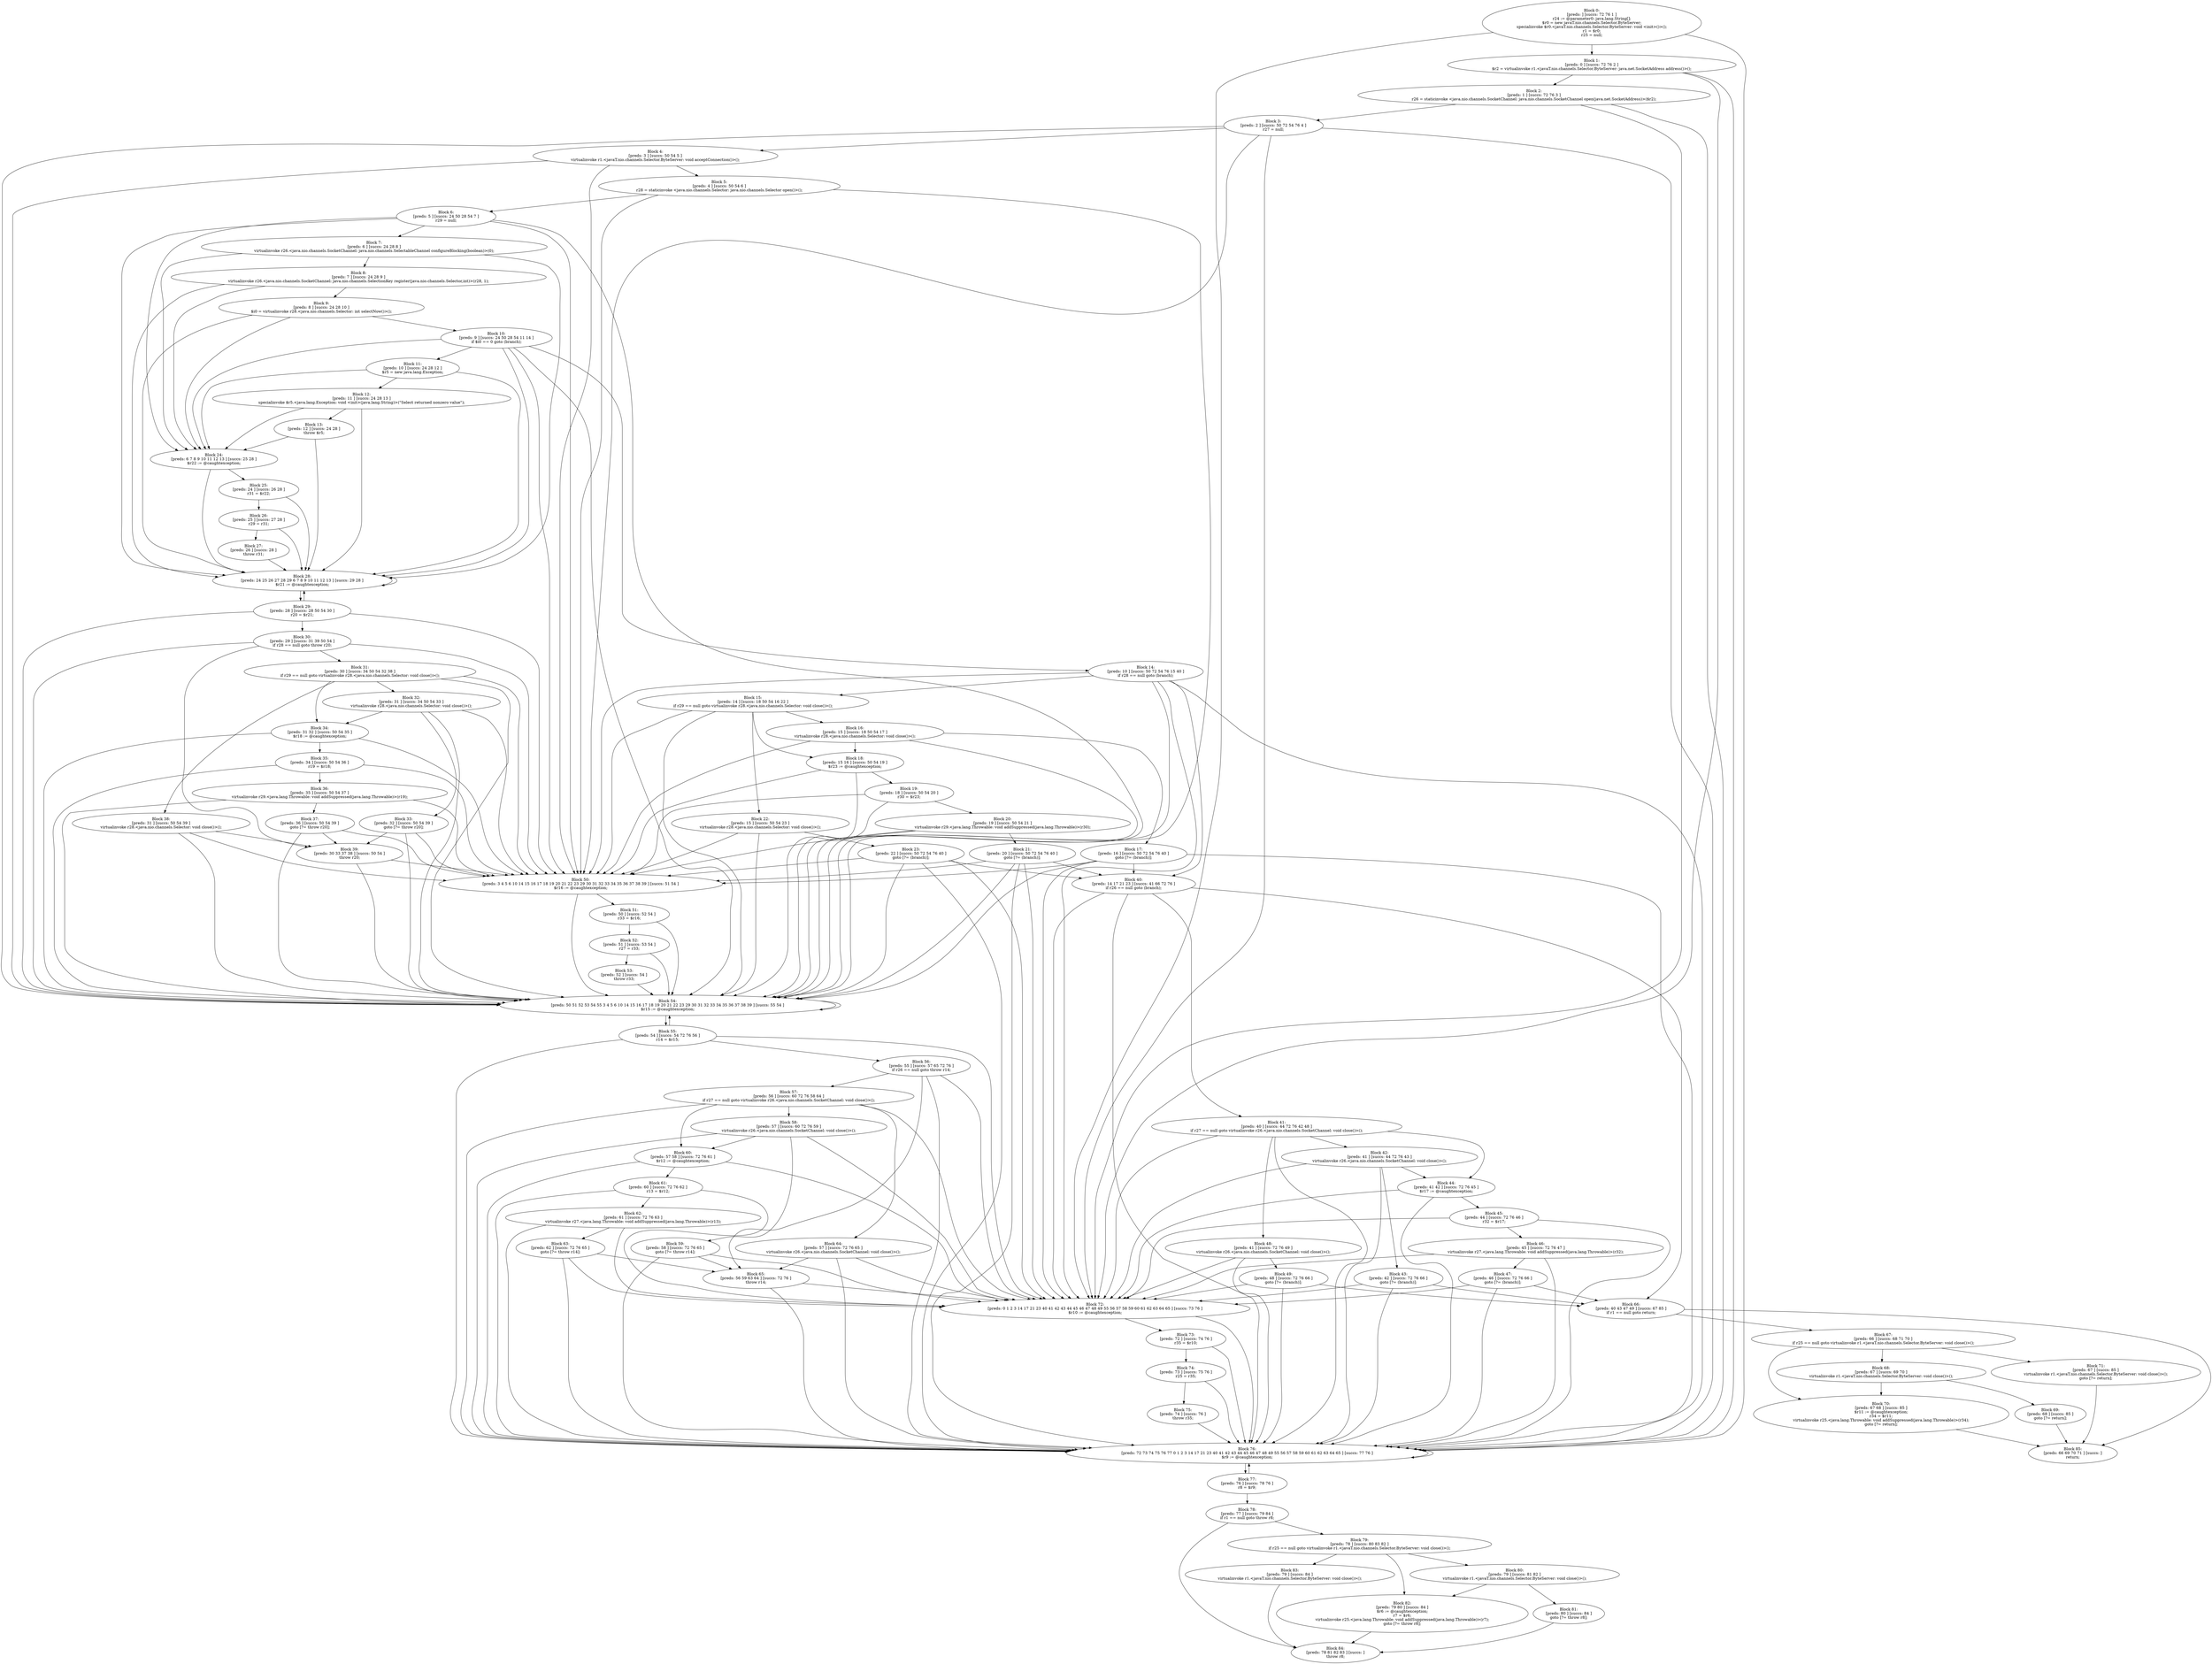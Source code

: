 digraph "unitGraph" {
    "Block 0:
[preds: ] [succs: 72 76 1 ]
r24 := @parameter0: java.lang.String[];
$r0 = new javaT.nio.channels.Selector.ByteServer;
specialinvoke $r0.<javaT.nio.channels.Selector.ByteServer: void <init>()>();
r1 = $r0;
r25 = null;
"
    "Block 1:
[preds: 0 ] [succs: 72 76 2 ]
$r2 = virtualinvoke r1.<javaT.nio.channels.Selector.ByteServer: java.net.SocketAddress address()>();
"
    "Block 2:
[preds: 1 ] [succs: 72 76 3 ]
r26 = staticinvoke <java.nio.channels.SocketChannel: java.nio.channels.SocketChannel open(java.net.SocketAddress)>($r2);
"
    "Block 3:
[preds: 2 ] [succs: 50 72 54 76 4 ]
r27 = null;
"
    "Block 4:
[preds: 3 ] [succs: 50 54 5 ]
virtualinvoke r1.<javaT.nio.channels.Selector.ByteServer: void acceptConnection()>();
"
    "Block 5:
[preds: 4 ] [succs: 50 54 6 ]
r28 = staticinvoke <java.nio.channels.Selector: java.nio.channels.Selector open()>();
"
    "Block 6:
[preds: 5 ] [succs: 24 50 28 54 7 ]
r29 = null;
"
    "Block 7:
[preds: 6 ] [succs: 24 28 8 ]
virtualinvoke r26.<java.nio.channels.SocketChannel: java.nio.channels.SelectableChannel configureBlocking(boolean)>(0);
"
    "Block 8:
[preds: 7 ] [succs: 24 28 9 ]
virtualinvoke r26.<java.nio.channels.SocketChannel: java.nio.channels.SelectionKey register(java.nio.channels.Selector,int)>(r28, 1);
"
    "Block 9:
[preds: 8 ] [succs: 24 28 10 ]
$i0 = virtualinvoke r28.<java.nio.channels.Selector: int selectNow()>();
"
    "Block 10:
[preds: 9 ] [succs: 24 50 28 54 11 14 ]
if $i0 == 0 goto (branch);
"
    "Block 11:
[preds: 10 ] [succs: 24 28 12 ]
$r5 = new java.lang.Exception;
"
    "Block 12:
[preds: 11 ] [succs: 24 28 13 ]
specialinvoke $r5.<java.lang.Exception: void <init>(java.lang.String)>(\"Select returned nonzero value\");
"
    "Block 13:
[preds: 12 ] [succs: 24 28 ]
throw $r5;
"
    "Block 14:
[preds: 10 ] [succs: 50 72 54 76 15 40 ]
if r28 == null goto (branch);
"
    "Block 15:
[preds: 14 ] [succs: 18 50 54 16 22 ]
if r29 == null goto virtualinvoke r28.<java.nio.channels.Selector: void close()>();
"
    "Block 16:
[preds: 15 ] [succs: 18 50 54 17 ]
virtualinvoke r28.<java.nio.channels.Selector: void close()>();
"
    "Block 17:
[preds: 16 ] [succs: 50 72 54 76 40 ]
goto [?= (branch)];
"
    "Block 18:
[preds: 15 16 ] [succs: 50 54 19 ]
$r23 := @caughtexception;
"
    "Block 19:
[preds: 18 ] [succs: 50 54 20 ]
r30 = $r23;
"
    "Block 20:
[preds: 19 ] [succs: 50 54 21 ]
virtualinvoke r29.<java.lang.Throwable: void addSuppressed(java.lang.Throwable)>(r30);
"
    "Block 21:
[preds: 20 ] [succs: 50 72 54 76 40 ]
goto [?= (branch)];
"
    "Block 22:
[preds: 15 ] [succs: 50 54 23 ]
virtualinvoke r28.<java.nio.channels.Selector: void close()>();
"
    "Block 23:
[preds: 22 ] [succs: 50 72 54 76 40 ]
goto [?= (branch)];
"
    "Block 24:
[preds: 6 7 8 9 10 11 12 13 ] [succs: 25 28 ]
$r22 := @caughtexception;
"
    "Block 25:
[preds: 24 ] [succs: 26 28 ]
r31 = $r22;
"
    "Block 26:
[preds: 25 ] [succs: 27 28 ]
r29 = r31;
"
    "Block 27:
[preds: 26 ] [succs: 28 ]
throw r31;
"
    "Block 28:
[preds: 24 25 26 27 28 29 6 7 8 9 10 11 12 13 ] [succs: 29 28 ]
$r21 := @caughtexception;
"
    "Block 29:
[preds: 28 ] [succs: 28 50 54 30 ]
r20 = $r21;
"
    "Block 30:
[preds: 29 ] [succs: 31 39 50 54 ]
if r28 == null goto throw r20;
"
    "Block 31:
[preds: 30 ] [succs: 34 50 54 32 38 ]
if r29 == null goto virtualinvoke r28.<java.nio.channels.Selector: void close()>();
"
    "Block 32:
[preds: 31 ] [succs: 34 50 54 33 ]
virtualinvoke r28.<java.nio.channels.Selector: void close()>();
"
    "Block 33:
[preds: 32 ] [succs: 50 54 39 ]
goto [?= throw r20];
"
    "Block 34:
[preds: 31 32 ] [succs: 50 54 35 ]
$r18 := @caughtexception;
"
    "Block 35:
[preds: 34 ] [succs: 50 54 36 ]
r19 = $r18;
"
    "Block 36:
[preds: 35 ] [succs: 50 54 37 ]
virtualinvoke r29.<java.lang.Throwable: void addSuppressed(java.lang.Throwable)>(r19);
"
    "Block 37:
[preds: 36 ] [succs: 50 54 39 ]
goto [?= throw r20];
"
    "Block 38:
[preds: 31 ] [succs: 50 54 39 ]
virtualinvoke r28.<java.nio.channels.Selector: void close()>();
"
    "Block 39:
[preds: 30 33 37 38 ] [succs: 50 54 ]
throw r20;
"
    "Block 40:
[preds: 14 17 21 23 ] [succs: 41 66 72 76 ]
if r26 == null goto (branch);
"
    "Block 41:
[preds: 40 ] [succs: 44 72 76 42 48 ]
if r27 == null goto virtualinvoke r26.<java.nio.channels.SocketChannel: void close()>();
"
    "Block 42:
[preds: 41 ] [succs: 44 72 76 43 ]
virtualinvoke r26.<java.nio.channels.SocketChannel: void close()>();
"
    "Block 43:
[preds: 42 ] [succs: 72 76 66 ]
goto [?= (branch)];
"
    "Block 44:
[preds: 41 42 ] [succs: 72 76 45 ]
$r17 := @caughtexception;
"
    "Block 45:
[preds: 44 ] [succs: 72 76 46 ]
r32 = $r17;
"
    "Block 46:
[preds: 45 ] [succs: 72 76 47 ]
virtualinvoke r27.<java.lang.Throwable: void addSuppressed(java.lang.Throwable)>(r32);
"
    "Block 47:
[preds: 46 ] [succs: 72 76 66 ]
goto [?= (branch)];
"
    "Block 48:
[preds: 41 ] [succs: 72 76 49 ]
virtualinvoke r26.<java.nio.channels.SocketChannel: void close()>();
"
    "Block 49:
[preds: 48 ] [succs: 72 76 66 ]
goto [?= (branch)];
"
    "Block 50:
[preds: 3 4 5 6 10 14 15 16 17 18 19 20 21 22 23 29 30 31 32 33 34 35 36 37 38 39 ] [succs: 51 54 ]
$r16 := @caughtexception;
"
    "Block 51:
[preds: 50 ] [succs: 52 54 ]
r33 = $r16;
"
    "Block 52:
[preds: 51 ] [succs: 53 54 ]
r27 = r33;
"
    "Block 53:
[preds: 52 ] [succs: 54 ]
throw r33;
"
    "Block 54:
[preds: 50 51 52 53 54 55 3 4 5 6 10 14 15 16 17 18 19 20 21 22 23 29 30 31 32 33 34 35 36 37 38 39 ] [succs: 55 54 ]
$r15 := @caughtexception;
"
    "Block 55:
[preds: 54 ] [succs: 54 72 76 56 ]
r14 = $r15;
"
    "Block 56:
[preds: 55 ] [succs: 57 65 72 76 ]
if r26 == null goto throw r14;
"
    "Block 57:
[preds: 56 ] [succs: 60 72 76 58 64 ]
if r27 == null goto virtualinvoke r26.<java.nio.channels.SocketChannel: void close()>();
"
    "Block 58:
[preds: 57 ] [succs: 60 72 76 59 ]
virtualinvoke r26.<java.nio.channels.SocketChannel: void close()>();
"
    "Block 59:
[preds: 58 ] [succs: 72 76 65 ]
goto [?= throw r14];
"
    "Block 60:
[preds: 57 58 ] [succs: 72 76 61 ]
$r12 := @caughtexception;
"
    "Block 61:
[preds: 60 ] [succs: 72 76 62 ]
r13 = $r12;
"
    "Block 62:
[preds: 61 ] [succs: 72 76 63 ]
virtualinvoke r27.<java.lang.Throwable: void addSuppressed(java.lang.Throwable)>(r13);
"
    "Block 63:
[preds: 62 ] [succs: 72 76 65 ]
goto [?= throw r14];
"
    "Block 64:
[preds: 57 ] [succs: 72 76 65 ]
virtualinvoke r26.<java.nio.channels.SocketChannel: void close()>();
"
    "Block 65:
[preds: 56 59 63 64 ] [succs: 72 76 ]
throw r14;
"
    "Block 66:
[preds: 40 43 47 49 ] [succs: 67 85 ]
if r1 == null goto return;
"
    "Block 67:
[preds: 66 ] [succs: 68 71 70 ]
if r25 == null goto virtualinvoke r1.<javaT.nio.channels.Selector.ByteServer: void close()>();
"
    "Block 68:
[preds: 67 ] [succs: 69 70 ]
virtualinvoke r1.<javaT.nio.channels.Selector.ByteServer: void close()>();
"
    "Block 69:
[preds: 68 ] [succs: 85 ]
goto [?= return];
"
    "Block 70:
[preds: 67 68 ] [succs: 85 ]
$r11 := @caughtexception;
r34 = $r11;
virtualinvoke r25.<java.lang.Throwable: void addSuppressed(java.lang.Throwable)>(r34);
goto [?= return];
"
    "Block 71:
[preds: 67 ] [succs: 85 ]
virtualinvoke r1.<javaT.nio.channels.Selector.ByteServer: void close()>();
goto [?= return];
"
    "Block 72:
[preds: 0 1 2 3 14 17 21 23 40 41 42 43 44 45 46 47 48 49 55 56 57 58 59 60 61 62 63 64 65 ] [succs: 73 76 ]
$r10 := @caughtexception;
"
    "Block 73:
[preds: 72 ] [succs: 74 76 ]
r35 = $r10;
"
    "Block 74:
[preds: 73 ] [succs: 75 76 ]
r25 = r35;
"
    "Block 75:
[preds: 74 ] [succs: 76 ]
throw r35;
"
    "Block 76:
[preds: 72 73 74 75 76 77 0 1 2 3 14 17 21 23 40 41 42 43 44 45 46 47 48 49 55 56 57 58 59 60 61 62 63 64 65 ] [succs: 77 76 ]
$r9 := @caughtexception;
"
    "Block 77:
[preds: 76 ] [succs: 78 76 ]
r8 = $r9;
"
    "Block 78:
[preds: 77 ] [succs: 79 84 ]
if r1 == null goto throw r8;
"
    "Block 79:
[preds: 78 ] [succs: 80 83 82 ]
if r25 == null goto virtualinvoke r1.<javaT.nio.channels.Selector.ByteServer: void close()>();
"
    "Block 80:
[preds: 79 ] [succs: 81 82 ]
virtualinvoke r1.<javaT.nio.channels.Selector.ByteServer: void close()>();
"
    "Block 81:
[preds: 80 ] [succs: 84 ]
goto [?= throw r8];
"
    "Block 82:
[preds: 79 80 ] [succs: 84 ]
$r6 := @caughtexception;
r7 = $r6;
virtualinvoke r25.<java.lang.Throwable: void addSuppressed(java.lang.Throwable)>(r7);
goto [?= throw r8];
"
    "Block 83:
[preds: 79 ] [succs: 84 ]
virtualinvoke r1.<javaT.nio.channels.Selector.ByteServer: void close()>();
"
    "Block 84:
[preds: 78 81 82 83 ] [succs: ]
throw r8;
"
    "Block 85:
[preds: 66 69 70 71 ] [succs: ]
return;
"
    "Block 0:
[preds: ] [succs: 72 76 1 ]
r24 := @parameter0: java.lang.String[];
$r0 = new javaT.nio.channels.Selector.ByteServer;
specialinvoke $r0.<javaT.nio.channels.Selector.ByteServer: void <init>()>();
r1 = $r0;
r25 = null;
"->"Block 72:
[preds: 0 1 2 3 14 17 21 23 40 41 42 43 44 45 46 47 48 49 55 56 57 58 59 60 61 62 63 64 65 ] [succs: 73 76 ]
$r10 := @caughtexception;
";
    "Block 0:
[preds: ] [succs: 72 76 1 ]
r24 := @parameter0: java.lang.String[];
$r0 = new javaT.nio.channels.Selector.ByteServer;
specialinvoke $r0.<javaT.nio.channels.Selector.ByteServer: void <init>()>();
r1 = $r0;
r25 = null;
"->"Block 76:
[preds: 72 73 74 75 76 77 0 1 2 3 14 17 21 23 40 41 42 43 44 45 46 47 48 49 55 56 57 58 59 60 61 62 63 64 65 ] [succs: 77 76 ]
$r9 := @caughtexception;
";
    "Block 0:
[preds: ] [succs: 72 76 1 ]
r24 := @parameter0: java.lang.String[];
$r0 = new javaT.nio.channels.Selector.ByteServer;
specialinvoke $r0.<javaT.nio.channels.Selector.ByteServer: void <init>()>();
r1 = $r0;
r25 = null;
"->"Block 1:
[preds: 0 ] [succs: 72 76 2 ]
$r2 = virtualinvoke r1.<javaT.nio.channels.Selector.ByteServer: java.net.SocketAddress address()>();
";
    "Block 1:
[preds: 0 ] [succs: 72 76 2 ]
$r2 = virtualinvoke r1.<javaT.nio.channels.Selector.ByteServer: java.net.SocketAddress address()>();
"->"Block 72:
[preds: 0 1 2 3 14 17 21 23 40 41 42 43 44 45 46 47 48 49 55 56 57 58 59 60 61 62 63 64 65 ] [succs: 73 76 ]
$r10 := @caughtexception;
";
    "Block 1:
[preds: 0 ] [succs: 72 76 2 ]
$r2 = virtualinvoke r1.<javaT.nio.channels.Selector.ByteServer: java.net.SocketAddress address()>();
"->"Block 76:
[preds: 72 73 74 75 76 77 0 1 2 3 14 17 21 23 40 41 42 43 44 45 46 47 48 49 55 56 57 58 59 60 61 62 63 64 65 ] [succs: 77 76 ]
$r9 := @caughtexception;
";
    "Block 1:
[preds: 0 ] [succs: 72 76 2 ]
$r2 = virtualinvoke r1.<javaT.nio.channels.Selector.ByteServer: java.net.SocketAddress address()>();
"->"Block 2:
[preds: 1 ] [succs: 72 76 3 ]
r26 = staticinvoke <java.nio.channels.SocketChannel: java.nio.channels.SocketChannel open(java.net.SocketAddress)>($r2);
";
    "Block 2:
[preds: 1 ] [succs: 72 76 3 ]
r26 = staticinvoke <java.nio.channels.SocketChannel: java.nio.channels.SocketChannel open(java.net.SocketAddress)>($r2);
"->"Block 72:
[preds: 0 1 2 3 14 17 21 23 40 41 42 43 44 45 46 47 48 49 55 56 57 58 59 60 61 62 63 64 65 ] [succs: 73 76 ]
$r10 := @caughtexception;
";
    "Block 2:
[preds: 1 ] [succs: 72 76 3 ]
r26 = staticinvoke <java.nio.channels.SocketChannel: java.nio.channels.SocketChannel open(java.net.SocketAddress)>($r2);
"->"Block 76:
[preds: 72 73 74 75 76 77 0 1 2 3 14 17 21 23 40 41 42 43 44 45 46 47 48 49 55 56 57 58 59 60 61 62 63 64 65 ] [succs: 77 76 ]
$r9 := @caughtexception;
";
    "Block 2:
[preds: 1 ] [succs: 72 76 3 ]
r26 = staticinvoke <java.nio.channels.SocketChannel: java.nio.channels.SocketChannel open(java.net.SocketAddress)>($r2);
"->"Block 3:
[preds: 2 ] [succs: 50 72 54 76 4 ]
r27 = null;
";
    "Block 3:
[preds: 2 ] [succs: 50 72 54 76 4 ]
r27 = null;
"->"Block 50:
[preds: 3 4 5 6 10 14 15 16 17 18 19 20 21 22 23 29 30 31 32 33 34 35 36 37 38 39 ] [succs: 51 54 ]
$r16 := @caughtexception;
";
    "Block 3:
[preds: 2 ] [succs: 50 72 54 76 4 ]
r27 = null;
"->"Block 72:
[preds: 0 1 2 3 14 17 21 23 40 41 42 43 44 45 46 47 48 49 55 56 57 58 59 60 61 62 63 64 65 ] [succs: 73 76 ]
$r10 := @caughtexception;
";
    "Block 3:
[preds: 2 ] [succs: 50 72 54 76 4 ]
r27 = null;
"->"Block 54:
[preds: 50 51 52 53 54 55 3 4 5 6 10 14 15 16 17 18 19 20 21 22 23 29 30 31 32 33 34 35 36 37 38 39 ] [succs: 55 54 ]
$r15 := @caughtexception;
";
    "Block 3:
[preds: 2 ] [succs: 50 72 54 76 4 ]
r27 = null;
"->"Block 76:
[preds: 72 73 74 75 76 77 0 1 2 3 14 17 21 23 40 41 42 43 44 45 46 47 48 49 55 56 57 58 59 60 61 62 63 64 65 ] [succs: 77 76 ]
$r9 := @caughtexception;
";
    "Block 3:
[preds: 2 ] [succs: 50 72 54 76 4 ]
r27 = null;
"->"Block 4:
[preds: 3 ] [succs: 50 54 5 ]
virtualinvoke r1.<javaT.nio.channels.Selector.ByteServer: void acceptConnection()>();
";
    "Block 4:
[preds: 3 ] [succs: 50 54 5 ]
virtualinvoke r1.<javaT.nio.channels.Selector.ByteServer: void acceptConnection()>();
"->"Block 50:
[preds: 3 4 5 6 10 14 15 16 17 18 19 20 21 22 23 29 30 31 32 33 34 35 36 37 38 39 ] [succs: 51 54 ]
$r16 := @caughtexception;
";
    "Block 4:
[preds: 3 ] [succs: 50 54 5 ]
virtualinvoke r1.<javaT.nio.channels.Selector.ByteServer: void acceptConnection()>();
"->"Block 54:
[preds: 50 51 52 53 54 55 3 4 5 6 10 14 15 16 17 18 19 20 21 22 23 29 30 31 32 33 34 35 36 37 38 39 ] [succs: 55 54 ]
$r15 := @caughtexception;
";
    "Block 4:
[preds: 3 ] [succs: 50 54 5 ]
virtualinvoke r1.<javaT.nio.channels.Selector.ByteServer: void acceptConnection()>();
"->"Block 5:
[preds: 4 ] [succs: 50 54 6 ]
r28 = staticinvoke <java.nio.channels.Selector: java.nio.channels.Selector open()>();
";
    "Block 5:
[preds: 4 ] [succs: 50 54 6 ]
r28 = staticinvoke <java.nio.channels.Selector: java.nio.channels.Selector open()>();
"->"Block 50:
[preds: 3 4 5 6 10 14 15 16 17 18 19 20 21 22 23 29 30 31 32 33 34 35 36 37 38 39 ] [succs: 51 54 ]
$r16 := @caughtexception;
";
    "Block 5:
[preds: 4 ] [succs: 50 54 6 ]
r28 = staticinvoke <java.nio.channels.Selector: java.nio.channels.Selector open()>();
"->"Block 54:
[preds: 50 51 52 53 54 55 3 4 5 6 10 14 15 16 17 18 19 20 21 22 23 29 30 31 32 33 34 35 36 37 38 39 ] [succs: 55 54 ]
$r15 := @caughtexception;
";
    "Block 5:
[preds: 4 ] [succs: 50 54 6 ]
r28 = staticinvoke <java.nio.channels.Selector: java.nio.channels.Selector open()>();
"->"Block 6:
[preds: 5 ] [succs: 24 50 28 54 7 ]
r29 = null;
";
    "Block 6:
[preds: 5 ] [succs: 24 50 28 54 7 ]
r29 = null;
"->"Block 24:
[preds: 6 7 8 9 10 11 12 13 ] [succs: 25 28 ]
$r22 := @caughtexception;
";
    "Block 6:
[preds: 5 ] [succs: 24 50 28 54 7 ]
r29 = null;
"->"Block 50:
[preds: 3 4 5 6 10 14 15 16 17 18 19 20 21 22 23 29 30 31 32 33 34 35 36 37 38 39 ] [succs: 51 54 ]
$r16 := @caughtexception;
";
    "Block 6:
[preds: 5 ] [succs: 24 50 28 54 7 ]
r29 = null;
"->"Block 28:
[preds: 24 25 26 27 28 29 6 7 8 9 10 11 12 13 ] [succs: 29 28 ]
$r21 := @caughtexception;
";
    "Block 6:
[preds: 5 ] [succs: 24 50 28 54 7 ]
r29 = null;
"->"Block 54:
[preds: 50 51 52 53 54 55 3 4 5 6 10 14 15 16 17 18 19 20 21 22 23 29 30 31 32 33 34 35 36 37 38 39 ] [succs: 55 54 ]
$r15 := @caughtexception;
";
    "Block 6:
[preds: 5 ] [succs: 24 50 28 54 7 ]
r29 = null;
"->"Block 7:
[preds: 6 ] [succs: 24 28 8 ]
virtualinvoke r26.<java.nio.channels.SocketChannel: java.nio.channels.SelectableChannel configureBlocking(boolean)>(0);
";
    "Block 7:
[preds: 6 ] [succs: 24 28 8 ]
virtualinvoke r26.<java.nio.channels.SocketChannel: java.nio.channels.SelectableChannel configureBlocking(boolean)>(0);
"->"Block 24:
[preds: 6 7 8 9 10 11 12 13 ] [succs: 25 28 ]
$r22 := @caughtexception;
";
    "Block 7:
[preds: 6 ] [succs: 24 28 8 ]
virtualinvoke r26.<java.nio.channels.SocketChannel: java.nio.channels.SelectableChannel configureBlocking(boolean)>(0);
"->"Block 28:
[preds: 24 25 26 27 28 29 6 7 8 9 10 11 12 13 ] [succs: 29 28 ]
$r21 := @caughtexception;
";
    "Block 7:
[preds: 6 ] [succs: 24 28 8 ]
virtualinvoke r26.<java.nio.channels.SocketChannel: java.nio.channels.SelectableChannel configureBlocking(boolean)>(0);
"->"Block 8:
[preds: 7 ] [succs: 24 28 9 ]
virtualinvoke r26.<java.nio.channels.SocketChannel: java.nio.channels.SelectionKey register(java.nio.channels.Selector,int)>(r28, 1);
";
    "Block 8:
[preds: 7 ] [succs: 24 28 9 ]
virtualinvoke r26.<java.nio.channels.SocketChannel: java.nio.channels.SelectionKey register(java.nio.channels.Selector,int)>(r28, 1);
"->"Block 24:
[preds: 6 7 8 9 10 11 12 13 ] [succs: 25 28 ]
$r22 := @caughtexception;
";
    "Block 8:
[preds: 7 ] [succs: 24 28 9 ]
virtualinvoke r26.<java.nio.channels.SocketChannel: java.nio.channels.SelectionKey register(java.nio.channels.Selector,int)>(r28, 1);
"->"Block 28:
[preds: 24 25 26 27 28 29 6 7 8 9 10 11 12 13 ] [succs: 29 28 ]
$r21 := @caughtexception;
";
    "Block 8:
[preds: 7 ] [succs: 24 28 9 ]
virtualinvoke r26.<java.nio.channels.SocketChannel: java.nio.channels.SelectionKey register(java.nio.channels.Selector,int)>(r28, 1);
"->"Block 9:
[preds: 8 ] [succs: 24 28 10 ]
$i0 = virtualinvoke r28.<java.nio.channels.Selector: int selectNow()>();
";
    "Block 9:
[preds: 8 ] [succs: 24 28 10 ]
$i0 = virtualinvoke r28.<java.nio.channels.Selector: int selectNow()>();
"->"Block 24:
[preds: 6 7 8 9 10 11 12 13 ] [succs: 25 28 ]
$r22 := @caughtexception;
";
    "Block 9:
[preds: 8 ] [succs: 24 28 10 ]
$i0 = virtualinvoke r28.<java.nio.channels.Selector: int selectNow()>();
"->"Block 28:
[preds: 24 25 26 27 28 29 6 7 8 9 10 11 12 13 ] [succs: 29 28 ]
$r21 := @caughtexception;
";
    "Block 9:
[preds: 8 ] [succs: 24 28 10 ]
$i0 = virtualinvoke r28.<java.nio.channels.Selector: int selectNow()>();
"->"Block 10:
[preds: 9 ] [succs: 24 50 28 54 11 14 ]
if $i0 == 0 goto (branch);
";
    "Block 10:
[preds: 9 ] [succs: 24 50 28 54 11 14 ]
if $i0 == 0 goto (branch);
"->"Block 24:
[preds: 6 7 8 9 10 11 12 13 ] [succs: 25 28 ]
$r22 := @caughtexception;
";
    "Block 10:
[preds: 9 ] [succs: 24 50 28 54 11 14 ]
if $i0 == 0 goto (branch);
"->"Block 50:
[preds: 3 4 5 6 10 14 15 16 17 18 19 20 21 22 23 29 30 31 32 33 34 35 36 37 38 39 ] [succs: 51 54 ]
$r16 := @caughtexception;
";
    "Block 10:
[preds: 9 ] [succs: 24 50 28 54 11 14 ]
if $i0 == 0 goto (branch);
"->"Block 28:
[preds: 24 25 26 27 28 29 6 7 8 9 10 11 12 13 ] [succs: 29 28 ]
$r21 := @caughtexception;
";
    "Block 10:
[preds: 9 ] [succs: 24 50 28 54 11 14 ]
if $i0 == 0 goto (branch);
"->"Block 54:
[preds: 50 51 52 53 54 55 3 4 5 6 10 14 15 16 17 18 19 20 21 22 23 29 30 31 32 33 34 35 36 37 38 39 ] [succs: 55 54 ]
$r15 := @caughtexception;
";
    "Block 10:
[preds: 9 ] [succs: 24 50 28 54 11 14 ]
if $i0 == 0 goto (branch);
"->"Block 11:
[preds: 10 ] [succs: 24 28 12 ]
$r5 = new java.lang.Exception;
";
    "Block 10:
[preds: 9 ] [succs: 24 50 28 54 11 14 ]
if $i0 == 0 goto (branch);
"->"Block 14:
[preds: 10 ] [succs: 50 72 54 76 15 40 ]
if r28 == null goto (branch);
";
    "Block 11:
[preds: 10 ] [succs: 24 28 12 ]
$r5 = new java.lang.Exception;
"->"Block 24:
[preds: 6 7 8 9 10 11 12 13 ] [succs: 25 28 ]
$r22 := @caughtexception;
";
    "Block 11:
[preds: 10 ] [succs: 24 28 12 ]
$r5 = new java.lang.Exception;
"->"Block 28:
[preds: 24 25 26 27 28 29 6 7 8 9 10 11 12 13 ] [succs: 29 28 ]
$r21 := @caughtexception;
";
    "Block 11:
[preds: 10 ] [succs: 24 28 12 ]
$r5 = new java.lang.Exception;
"->"Block 12:
[preds: 11 ] [succs: 24 28 13 ]
specialinvoke $r5.<java.lang.Exception: void <init>(java.lang.String)>(\"Select returned nonzero value\");
";
    "Block 12:
[preds: 11 ] [succs: 24 28 13 ]
specialinvoke $r5.<java.lang.Exception: void <init>(java.lang.String)>(\"Select returned nonzero value\");
"->"Block 24:
[preds: 6 7 8 9 10 11 12 13 ] [succs: 25 28 ]
$r22 := @caughtexception;
";
    "Block 12:
[preds: 11 ] [succs: 24 28 13 ]
specialinvoke $r5.<java.lang.Exception: void <init>(java.lang.String)>(\"Select returned nonzero value\");
"->"Block 28:
[preds: 24 25 26 27 28 29 6 7 8 9 10 11 12 13 ] [succs: 29 28 ]
$r21 := @caughtexception;
";
    "Block 12:
[preds: 11 ] [succs: 24 28 13 ]
specialinvoke $r5.<java.lang.Exception: void <init>(java.lang.String)>(\"Select returned nonzero value\");
"->"Block 13:
[preds: 12 ] [succs: 24 28 ]
throw $r5;
";
    "Block 13:
[preds: 12 ] [succs: 24 28 ]
throw $r5;
"->"Block 24:
[preds: 6 7 8 9 10 11 12 13 ] [succs: 25 28 ]
$r22 := @caughtexception;
";
    "Block 13:
[preds: 12 ] [succs: 24 28 ]
throw $r5;
"->"Block 28:
[preds: 24 25 26 27 28 29 6 7 8 9 10 11 12 13 ] [succs: 29 28 ]
$r21 := @caughtexception;
";
    "Block 14:
[preds: 10 ] [succs: 50 72 54 76 15 40 ]
if r28 == null goto (branch);
"->"Block 50:
[preds: 3 4 5 6 10 14 15 16 17 18 19 20 21 22 23 29 30 31 32 33 34 35 36 37 38 39 ] [succs: 51 54 ]
$r16 := @caughtexception;
";
    "Block 14:
[preds: 10 ] [succs: 50 72 54 76 15 40 ]
if r28 == null goto (branch);
"->"Block 72:
[preds: 0 1 2 3 14 17 21 23 40 41 42 43 44 45 46 47 48 49 55 56 57 58 59 60 61 62 63 64 65 ] [succs: 73 76 ]
$r10 := @caughtexception;
";
    "Block 14:
[preds: 10 ] [succs: 50 72 54 76 15 40 ]
if r28 == null goto (branch);
"->"Block 54:
[preds: 50 51 52 53 54 55 3 4 5 6 10 14 15 16 17 18 19 20 21 22 23 29 30 31 32 33 34 35 36 37 38 39 ] [succs: 55 54 ]
$r15 := @caughtexception;
";
    "Block 14:
[preds: 10 ] [succs: 50 72 54 76 15 40 ]
if r28 == null goto (branch);
"->"Block 76:
[preds: 72 73 74 75 76 77 0 1 2 3 14 17 21 23 40 41 42 43 44 45 46 47 48 49 55 56 57 58 59 60 61 62 63 64 65 ] [succs: 77 76 ]
$r9 := @caughtexception;
";
    "Block 14:
[preds: 10 ] [succs: 50 72 54 76 15 40 ]
if r28 == null goto (branch);
"->"Block 15:
[preds: 14 ] [succs: 18 50 54 16 22 ]
if r29 == null goto virtualinvoke r28.<java.nio.channels.Selector: void close()>();
";
    "Block 14:
[preds: 10 ] [succs: 50 72 54 76 15 40 ]
if r28 == null goto (branch);
"->"Block 40:
[preds: 14 17 21 23 ] [succs: 41 66 72 76 ]
if r26 == null goto (branch);
";
    "Block 15:
[preds: 14 ] [succs: 18 50 54 16 22 ]
if r29 == null goto virtualinvoke r28.<java.nio.channels.Selector: void close()>();
"->"Block 18:
[preds: 15 16 ] [succs: 50 54 19 ]
$r23 := @caughtexception;
";
    "Block 15:
[preds: 14 ] [succs: 18 50 54 16 22 ]
if r29 == null goto virtualinvoke r28.<java.nio.channels.Selector: void close()>();
"->"Block 50:
[preds: 3 4 5 6 10 14 15 16 17 18 19 20 21 22 23 29 30 31 32 33 34 35 36 37 38 39 ] [succs: 51 54 ]
$r16 := @caughtexception;
";
    "Block 15:
[preds: 14 ] [succs: 18 50 54 16 22 ]
if r29 == null goto virtualinvoke r28.<java.nio.channels.Selector: void close()>();
"->"Block 54:
[preds: 50 51 52 53 54 55 3 4 5 6 10 14 15 16 17 18 19 20 21 22 23 29 30 31 32 33 34 35 36 37 38 39 ] [succs: 55 54 ]
$r15 := @caughtexception;
";
    "Block 15:
[preds: 14 ] [succs: 18 50 54 16 22 ]
if r29 == null goto virtualinvoke r28.<java.nio.channels.Selector: void close()>();
"->"Block 16:
[preds: 15 ] [succs: 18 50 54 17 ]
virtualinvoke r28.<java.nio.channels.Selector: void close()>();
";
    "Block 15:
[preds: 14 ] [succs: 18 50 54 16 22 ]
if r29 == null goto virtualinvoke r28.<java.nio.channels.Selector: void close()>();
"->"Block 22:
[preds: 15 ] [succs: 50 54 23 ]
virtualinvoke r28.<java.nio.channels.Selector: void close()>();
";
    "Block 16:
[preds: 15 ] [succs: 18 50 54 17 ]
virtualinvoke r28.<java.nio.channels.Selector: void close()>();
"->"Block 18:
[preds: 15 16 ] [succs: 50 54 19 ]
$r23 := @caughtexception;
";
    "Block 16:
[preds: 15 ] [succs: 18 50 54 17 ]
virtualinvoke r28.<java.nio.channels.Selector: void close()>();
"->"Block 50:
[preds: 3 4 5 6 10 14 15 16 17 18 19 20 21 22 23 29 30 31 32 33 34 35 36 37 38 39 ] [succs: 51 54 ]
$r16 := @caughtexception;
";
    "Block 16:
[preds: 15 ] [succs: 18 50 54 17 ]
virtualinvoke r28.<java.nio.channels.Selector: void close()>();
"->"Block 54:
[preds: 50 51 52 53 54 55 3 4 5 6 10 14 15 16 17 18 19 20 21 22 23 29 30 31 32 33 34 35 36 37 38 39 ] [succs: 55 54 ]
$r15 := @caughtexception;
";
    "Block 16:
[preds: 15 ] [succs: 18 50 54 17 ]
virtualinvoke r28.<java.nio.channels.Selector: void close()>();
"->"Block 17:
[preds: 16 ] [succs: 50 72 54 76 40 ]
goto [?= (branch)];
";
    "Block 17:
[preds: 16 ] [succs: 50 72 54 76 40 ]
goto [?= (branch)];
"->"Block 50:
[preds: 3 4 5 6 10 14 15 16 17 18 19 20 21 22 23 29 30 31 32 33 34 35 36 37 38 39 ] [succs: 51 54 ]
$r16 := @caughtexception;
";
    "Block 17:
[preds: 16 ] [succs: 50 72 54 76 40 ]
goto [?= (branch)];
"->"Block 72:
[preds: 0 1 2 3 14 17 21 23 40 41 42 43 44 45 46 47 48 49 55 56 57 58 59 60 61 62 63 64 65 ] [succs: 73 76 ]
$r10 := @caughtexception;
";
    "Block 17:
[preds: 16 ] [succs: 50 72 54 76 40 ]
goto [?= (branch)];
"->"Block 54:
[preds: 50 51 52 53 54 55 3 4 5 6 10 14 15 16 17 18 19 20 21 22 23 29 30 31 32 33 34 35 36 37 38 39 ] [succs: 55 54 ]
$r15 := @caughtexception;
";
    "Block 17:
[preds: 16 ] [succs: 50 72 54 76 40 ]
goto [?= (branch)];
"->"Block 76:
[preds: 72 73 74 75 76 77 0 1 2 3 14 17 21 23 40 41 42 43 44 45 46 47 48 49 55 56 57 58 59 60 61 62 63 64 65 ] [succs: 77 76 ]
$r9 := @caughtexception;
";
    "Block 17:
[preds: 16 ] [succs: 50 72 54 76 40 ]
goto [?= (branch)];
"->"Block 40:
[preds: 14 17 21 23 ] [succs: 41 66 72 76 ]
if r26 == null goto (branch);
";
    "Block 18:
[preds: 15 16 ] [succs: 50 54 19 ]
$r23 := @caughtexception;
"->"Block 50:
[preds: 3 4 5 6 10 14 15 16 17 18 19 20 21 22 23 29 30 31 32 33 34 35 36 37 38 39 ] [succs: 51 54 ]
$r16 := @caughtexception;
";
    "Block 18:
[preds: 15 16 ] [succs: 50 54 19 ]
$r23 := @caughtexception;
"->"Block 54:
[preds: 50 51 52 53 54 55 3 4 5 6 10 14 15 16 17 18 19 20 21 22 23 29 30 31 32 33 34 35 36 37 38 39 ] [succs: 55 54 ]
$r15 := @caughtexception;
";
    "Block 18:
[preds: 15 16 ] [succs: 50 54 19 ]
$r23 := @caughtexception;
"->"Block 19:
[preds: 18 ] [succs: 50 54 20 ]
r30 = $r23;
";
    "Block 19:
[preds: 18 ] [succs: 50 54 20 ]
r30 = $r23;
"->"Block 50:
[preds: 3 4 5 6 10 14 15 16 17 18 19 20 21 22 23 29 30 31 32 33 34 35 36 37 38 39 ] [succs: 51 54 ]
$r16 := @caughtexception;
";
    "Block 19:
[preds: 18 ] [succs: 50 54 20 ]
r30 = $r23;
"->"Block 54:
[preds: 50 51 52 53 54 55 3 4 5 6 10 14 15 16 17 18 19 20 21 22 23 29 30 31 32 33 34 35 36 37 38 39 ] [succs: 55 54 ]
$r15 := @caughtexception;
";
    "Block 19:
[preds: 18 ] [succs: 50 54 20 ]
r30 = $r23;
"->"Block 20:
[preds: 19 ] [succs: 50 54 21 ]
virtualinvoke r29.<java.lang.Throwable: void addSuppressed(java.lang.Throwable)>(r30);
";
    "Block 20:
[preds: 19 ] [succs: 50 54 21 ]
virtualinvoke r29.<java.lang.Throwable: void addSuppressed(java.lang.Throwable)>(r30);
"->"Block 50:
[preds: 3 4 5 6 10 14 15 16 17 18 19 20 21 22 23 29 30 31 32 33 34 35 36 37 38 39 ] [succs: 51 54 ]
$r16 := @caughtexception;
";
    "Block 20:
[preds: 19 ] [succs: 50 54 21 ]
virtualinvoke r29.<java.lang.Throwable: void addSuppressed(java.lang.Throwable)>(r30);
"->"Block 54:
[preds: 50 51 52 53 54 55 3 4 5 6 10 14 15 16 17 18 19 20 21 22 23 29 30 31 32 33 34 35 36 37 38 39 ] [succs: 55 54 ]
$r15 := @caughtexception;
";
    "Block 20:
[preds: 19 ] [succs: 50 54 21 ]
virtualinvoke r29.<java.lang.Throwable: void addSuppressed(java.lang.Throwable)>(r30);
"->"Block 21:
[preds: 20 ] [succs: 50 72 54 76 40 ]
goto [?= (branch)];
";
    "Block 21:
[preds: 20 ] [succs: 50 72 54 76 40 ]
goto [?= (branch)];
"->"Block 50:
[preds: 3 4 5 6 10 14 15 16 17 18 19 20 21 22 23 29 30 31 32 33 34 35 36 37 38 39 ] [succs: 51 54 ]
$r16 := @caughtexception;
";
    "Block 21:
[preds: 20 ] [succs: 50 72 54 76 40 ]
goto [?= (branch)];
"->"Block 72:
[preds: 0 1 2 3 14 17 21 23 40 41 42 43 44 45 46 47 48 49 55 56 57 58 59 60 61 62 63 64 65 ] [succs: 73 76 ]
$r10 := @caughtexception;
";
    "Block 21:
[preds: 20 ] [succs: 50 72 54 76 40 ]
goto [?= (branch)];
"->"Block 54:
[preds: 50 51 52 53 54 55 3 4 5 6 10 14 15 16 17 18 19 20 21 22 23 29 30 31 32 33 34 35 36 37 38 39 ] [succs: 55 54 ]
$r15 := @caughtexception;
";
    "Block 21:
[preds: 20 ] [succs: 50 72 54 76 40 ]
goto [?= (branch)];
"->"Block 76:
[preds: 72 73 74 75 76 77 0 1 2 3 14 17 21 23 40 41 42 43 44 45 46 47 48 49 55 56 57 58 59 60 61 62 63 64 65 ] [succs: 77 76 ]
$r9 := @caughtexception;
";
    "Block 21:
[preds: 20 ] [succs: 50 72 54 76 40 ]
goto [?= (branch)];
"->"Block 40:
[preds: 14 17 21 23 ] [succs: 41 66 72 76 ]
if r26 == null goto (branch);
";
    "Block 22:
[preds: 15 ] [succs: 50 54 23 ]
virtualinvoke r28.<java.nio.channels.Selector: void close()>();
"->"Block 50:
[preds: 3 4 5 6 10 14 15 16 17 18 19 20 21 22 23 29 30 31 32 33 34 35 36 37 38 39 ] [succs: 51 54 ]
$r16 := @caughtexception;
";
    "Block 22:
[preds: 15 ] [succs: 50 54 23 ]
virtualinvoke r28.<java.nio.channels.Selector: void close()>();
"->"Block 54:
[preds: 50 51 52 53 54 55 3 4 5 6 10 14 15 16 17 18 19 20 21 22 23 29 30 31 32 33 34 35 36 37 38 39 ] [succs: 55 54 ]
$r15 := @caughtexception;
";
    "Block 22:
[preds: 15 ] [succs: 50 54 23 ]
virtualinvoke r28.<java.nio.channels.Selector: void close()>();
"->"Block 23:
[preds: 22 ] [succs: 50 72 54 76 40 ]
goto [?= (branch)];
";
    "Block 23:
[preds: 22 ] [succs: 50 72 54 76 40 ]
goto [?= (branch)];
"->"Block 50:
[preds: 3 4 5 6 10 14 15 16 17 18 19 20 21 22 23 29 30 31 32 33 34 35 36 37 38 39 ] [succs: 51 54 ]
$r16 := @caughtexception;
";
    "Block 23:
[preds: 22 ] [succs: 50 72 54 76 40 ]
goto [?= (branch)];
"->"Block 72:
[preds: 0 1 2 3 14 17 21 23 40 41 42 43 44 45 46 47 48 49 55 56 57 58 59 60 61 62 63 64 65 ] [succs: 73 76 ]
$r10 := @caughtexception;
";
    "Block 23:
[preds: 22 ] [succs: 50 72 54 76 40 ]
goto [?= (branch)];
"->"Block 54:
[preds: 50 51 52 53 54 55 3 4 5 6 10 14 15 16 17 18 19 20 21 22 23 29 30 31 32 33 34 35 36 37 38 39 ] [succs: 55 54 ]
$r15 := @caughtexception;
";
    "Block 23:
[preds: 22 ] [succs: 50 72 54 76 40 ]
goto [?= (branch)];
"->"Block 76:
[preds: 72 73 74 75 76 77 0 1 2 3 14 17 21 23 40 41 42 43 44 45 46 47 48 49 55 56 57 58 59 60 61 62 63 64 65 ] [succs: 77 76 ]
$r9 := @caughtexception;
";
    "Block 23:
[preds: 22 ] [succs: 50 72 54 76 40 ]
goto [?= (branch)];
"->"Block 40:
[preds: 14 17 21 23 ] [succs: 41 66 72 76 ]
if r26 == null goto (branch);
";
    "Block 24:
[preds: 6 7 8 9 10 11 12 13 ] [succs: 25 28 ]
$r22 := @caughtexception;
"->"Block 25:
[preds: 24 ] [succs: 26 28 ]
r31 = $r22;
";
    "Block 24:
[preds: 6 7 8 9 10 11 12 13 ] [succs: 25 28 ]
$r22 := @caughtexception;
"->"Block 28:
[preds: 24 25 26 27 28 29 6 7 8 9 10 11 12 13 ] [succs: 29 28 ]
$r21 := @caughtexception;
";
    "Block 25:
[preds: 24 ] [succs: 26 28 ]
r31 = $r22;
"->"Block 26:
[preds: 25 ] [succs: 27 28 ]
r29 = r31;
";
    "Block 25:
[preds: 24 ] [succs: 26 28 ]
r31 = $r22;
"->"Block 28:
[preds: 24 25 26 27 28 29 6 7 8 9 10 11 12 13 ] [succs: 29 28 ]
$r21 := @caughtexception;
";
    "Block 26:
[preds: 25 ] [succs: 27 28 ]
r29 = r31;
"->"Block 27:
[preds: 26 ] [succs: 28 ]
throw r31;
";
    "Block 26:
[preds: 25 ] [succs: 27 28 ]
r29 = r31;
"->"Block 28:
[preds: 24 25 26 27 28 29 6 7 8 9 10 11 12 13 ] [succs: 29 28 ]
$r21 := @caughtexception;
";
    "Block 27:
[preds: 26 ] [succs: 28 ]
throw r31;
"->"Block 28:
[preds: 24 25 26 27 28 29 6 7 8 9 10 11 12 13 ] [succs: 29 28 ]
$r21 := @caughtexception;
";
    "Block 28:
[preds: 24 25 26 27 28 29 6 7 8 9 10 11 12 13 ] [succs: 29 28 ]
$r21 := @caughtexception;
"->"Block 29:
[preds: 28 ] [succs: 28 50 54 30 ]
r20 = $r21;
";
    "Block 28:
[preds: 24 25 26 27 28 29 6 7 8 9 10 11 12 13 ] [succs: 29 28 ]
$r21 := @caughtexception;
"->"Block 28:
[preds: 24 25 26 27 28 29 6 7 8 9 10 11 12 13 ] [succs: 29 28 ]
$r21 := @caughtexception;
";
    "Block 29:
[preds: 28 ] [succs: 28 50 54 30 ]
r20 = $r21;
"->"Block 28:
[preds: 24 25 26 27 28 29 6 7 8 9 10 11 12 13 ] [succs: 29 28 ]
$r21 := @caughtexception;
";
    "Block 29:
[preds: 28 ] [succs: 28 50 54 30 ]
r20 = $r21;
"->"Block 50:
[preds: 3 4 5 6 10 14 15 16 17 18 19 20 21 22 23 29 30 31 32 33 34 35 36 37 38 39 ] [succs: 51 54 ]
$r16 := @caughtexception;
";
    "Block 29:
[preds: 28 ] [succs: 28 50 54 30 ]
r20 = $r21;
"->"Block 54:
[preds: 50 51 52 53 54 55 3 4 5 6 10 14 15 16 17 18 19 20 21 22 23 29 30 31 32 33 34 35 36 37 38 39 ] [succs: 55 54 ]
$r15 := @caughtexception;
";
    "Block 29:
[preds: 28 ] [succs: 28 50 54 30 ]
r20 = $r21;
"->"Block 30:
[preds: 29 ] [succs: 31 39 50 54 ]
if r28 == null goto throw r20;
";
    "Block 30:
[preds: 29 ] [succs: 31 39 50 54 ]
if r28 == null goto throw r20;
"->"Block 31:
[preds: 30 ] [succs: 34 50 54 32 38 ]
if r29 == null goto virtualinvoke r28.<java.nio.channels.Selector: void close()>();
";
    "Block 30:
[preds: 29 ] [succs: 31 39 50 54 ]
if r28 == null goto throw r20;
"->"Block 39:
[preds: 30 33 37 38 ] [succs: 50 54 ]
throw r20;
";
    "Block 30:
[preds: 29 ] [succs: 31 39 50 54 ]
if r28 == null goto throw r20;
"->"Block 50:
[preds: 3 4 5 6 10 14 15 16 17 18 19 20 21 22 23 29 30 31 32 33 34 35 36 37 38 39 ] [succs: 51 54 ]
$r16 := @caughtexception;
";
    "Block 30:
[preds: 29 ] [succs: 31 39 50 54 ]
if r28 == null goto throw r20;
"->"Block 54:
[preds: 50 51 52 53 54 55 3 4 5 6 10 14 15 16 17 18 19 20 21 22 23 29 30 31 32 33 34 35 36 37 38 39 ] [succs: 55 54 ]
$r15 := @caughtexception;
";
    "Block 31:
[preds: 30 ] [succs: 34 50 54 32 38 ]
if r29 == null goto virtualinvoke r28.<java.nio.channels.Selector: void close()>();
"->"Block 34:
[preds: 31 32 ] [succs: 50 54 35 ]
$r18 := @caughtexception;
";
    "Block 31:
[preds: 30 ] [succs: 34 50 54 32 38 ]
if r29 == null goto virtualinvoke r28.<java.nio.channels.Selector: void close()>();
"->"Block 50:
[preds: 3 4 5 6 10 14 15 16 17 18 19 20 21 22 23 29 30 31 32 33 34 35 36 37 38 39 ] [succs: 51 54 ]
$r16 := @caughtexception;
";
    "Block 31:
[preds: 30 ] [succs: 34 50 54 32 38 ]
if r29 == null goto virtualinvoke r28.<java.nio.channels.Selector: void close()>();
"->"Block 54:
[preds: 50 51 52 53 54 55 3 4 5 6 10 14 15 16 17 18 19 20 21 22 23 29 30 31 32 33 34 35 36 37 38 39 ] [succs: 55 54 ]
$r15 := @caughtexception;
";
    "Block 31:
[preds: 30 ] [succs: 34 50 54 32 38 ]
if r29 == null goto virtualinvoke r28.<java.nio.channels.Selector: void close()>();
"->"Block 32:
[preds: 31 ] [succs: 34 50 54 33 ]
virtualinvoke r28.<java.nio.channels.Selector: void close()>();
";
    "Block 31:
[preds: 30 ] [succs: 34 50 54 32 38 ]
if r29 == null goto virtualinvoke r28.<java.nio.channels.Selector: void close()>();
"->"Block 38:
[preds: 31 ] [succs: 50 54 39 ]
virtualinvoke r28.<java.nio.channels.Selector: void close()>();
";
    "Block 32:
[preds: 31 ] [succs: 34 50 54 33 ]
virtualinvoke r28.<java.nio.channels.Selector: void close()>();
"->"Block 34:
[preds: 31 32 ] [succs: 50 54 35 ]
$r18 := @caughtexception;
";
    "Block 32:
[preds: 31 ] [succs: 34 50 54 33 ]
virtualinvoke r28.<java.nio.channels.Selector: void close()>();
"->"Block 50:
[preds: 3 4 5 6 10 14 15 16 17 18 19 20 21 22 23 29 30 31 32 33 34 35 36 37 38 39 ] [succs: 51 54 ]
$r16 := @caughtexception;
";
    "Block 32:
[preds: 31 ] [succs: 34 50 54 33 ]
virtualinvoke r28.<java.nio.channels.Selector: void close()>();
"->"Block 54:
[preds: 50 51 52 53 54 55 3 4 5 6 10 14 15 16 17 18 19 20 21 22 23 29 30 31 32 33 34 35 36 37 38 39 ] [succs: 55 54 ]
$r15 := @caughtexception;
";
    "Block 32:
[preds: 31 ] [succs: 34 50 54 33 ]
virtualinvoke r28.<java.nio.channels.Selector: void close()>();
"->"Block 33:
[preds: 32 ] [succs: 50 54 39 ]
goto [?= throw r20];
";
    "Block 33:
[preds: 32 ] [succs: 50 54 39 ]
goto [?= throw r20];
"->"Block 50:
[preds: 3 4 5 6 10 14 15 16 17 18 19 20 21 22 23 29 30 31 32 33 34 35 36 37 38 39 ] [succs: 51 54 ]
$r16 := @caughtexception;
";
    "Block 33:
[preds: 32 ] [succs: 50 54 39 ]
goto [?= throw r20];
"->"Block 54:
[preds: 50 51 52 53 54 55 3 4 5 6 10 14 15 16 17 18 19 20 21 22 23 29 30 31 32 33 34 35 36 37 38 39 ] [succs: 55 54 ]
$r15 := @caughtexception;
";
    "Block 33:
[preds: 32 ] [succs: 50 54 39 ]
goto [?= throw r20];
"->"Block 39:
[preds: 30 33 37 38 ] [succs: 50 54 ]
throw r20;
";
    "Block 34:
[preds: 31 32 ] [succs: 50 54 35 ]
$r18 := @caughtexception;
"->"Block 50:
[preds: 3 4 5 6 10 14 15 16 17 18 19 20 21 22 23 29 30 31 32 33 34 35 36 37 38 39 ] [succs: 51 54 ]
$r16 := @caughtexception;
";
    "Block 34:
[preds: 31 32 ] [succs: 50 54 35 ]
$r18 := @caughtexception;
"->"Block 54:
[preds: 50 51 52 53 54 55 3 4 5 6 10 14 15 16 17 18 19 20 21 22 23 29 30 31 32 33 34 35 36 37 38 39 ] [succs: 55 54 ]
$r15 := @caughtexception;
";
    "Block 34:
[preds: 31 32 ] [succs: 50 54 35 ]
$r18 := @caughtexception;
"->"Block 35:
[preds: 34 ] [succs: 50 54 36 ]
r19 = $r18;
";
    "Block 35:
[preds: 34 ] [succs: 50 54 36 ]
r19 = $r18;
"->"Block 50:
[preds: 3 4 5 6 10 14 15 16 17 18 19 20 21 22 23 29 30 31 32 33 34 35 36 37 38 39 ] [succs: 51 54 ]
$r16 := @caughtexception;
";
    "Block 35:
[preds: 34 ] [succs: 50 54 36 ]
r19 = $r18;
"->"Block 54:
[preds: 50 51 52 53 54 55 3 4 5 6 10 14 15 16 17 18 19 20 21 22 23 29 30 31 32 33 34 35 36 37 38 39 ] [succs: 55 54 ]
$r15 := @caughtexception;
";
    "Block 35:
[preds: 34 ] [succs: 50 54 36 ]
r19 = $r18;
"->"Block 36:
[preds: 35 ] [succs: 50 54 37 ]
virtualinvoke r29.<java.lang.Throwable: void addSuppressed(java.lang.Throwable)>(r19);
";
    "Block 36:
[preds: 35 ] [succs: 50 54 37 ]
virtualinvoke r29.<java.lang.Throwable: void addSuppressed(java.lang.Throwable)>(r19);
"->"Block 50:
[preds: 3 4 5 6 10 14 15 16 17 18 19 20 21 22 23 29 30 31 32 33 34 35 36 37 38 39 ] [succs: 51 54 ]
$r16 := @caughtexception;
";
    "Block 36:
[preds: 35 ] [succs: 50 54 37 ]
virtualinvoke r29.<java.lang.Throwable: void addSuppressed(java.lang.Throwable)>(r19);
"->"Block 54:
[preds: 50 51 52 53 54 55 3 4 5 6 10 14 15 16 17 18 19 20 21 22 23 29 30 31 32 33 34 35 36 37 38 39 ] [succs: 55 54 ]
$r15 := @caughtexception;
";
    "Block 36:
[preds: 35 ] [succs: 50 54 37 ]
virtualinvoke r29.<java.lang.Throwable: void addSuppressed(java.lang.Throwable)>(r19);
"->"Block 37:
[preds: 36 ] [succs: 50 54 39 ]
goto [?= throw r20];
";
    "Block 37:
[preds: 36 ] [succs: 50 54 39 ]
goto [?= throw r20];
"->"Block 50:
[preds: 3 4 5 6 10 14 15 16 17 18 19 20 21 22 23 29 30 31 32 33 34 35 36 37 38 39 ] [succs: 51 54 ]
$r16 := @caughtexception;
";
    "Block 37:
[preds: 36 ] [succs: 50 54 39 ]
goto [?= throw r20];
"->"Block 54:
[preds: 50 51 52 53 54 55 3 4 5 6 10 14 15 16 17 18 19 20 21 22 23 29 30 31 32 33 34 35 36 37 38 39 ] [succs: 55 54 ]
$r15 := @caughtexception;
";
    "Block 37:
[preds: 36 ] [succs: 50 54 39 ]
goto [?= throw r20];
"->"Block 39:
[preds: 30 33 37 38 ] [succs: 50 54 ]
throw r20;
";
    "Block 38:
[preds: 31 ] [succs: 50 54 39 ]
virtualinvoke r28.<java.nio.channels.Selector: void close()>();
"->"Block 50:
[preds: 3 4 5 6 10 14 15 16 17 18 19 20 21 22 23 29 30 31 32 33 34 35 36 37 38 39 ] [succs: 51 54 ]
$r16 := @caughtexception;
";
    "Block 38:
[preds: 31 ] [succs: 50 54 39 ]
virtualinvoke r28.<java.nio.channels.Selector: void close()>();
"->"Block 54:
[preds: 50 51 52 53 54 55 3 4 5 6 10 14 15 16 17 18 19 20 21 22 23 29 30 31 32 33 34 35 36 37 38 39 ] [succs: 55 54 ]
$r15 := @caughtexception;
";
    "Block 38:
[preds: 31 ] [succs: 50 54 39 ]
virtualinvoke r28.<java.nio.channels.Selector: void close()>();
"->"Block 39:
[preds: 30 33 37 38 ] [succs: 50 54 ]
throw r20;
";
    "Block 39:
[preds: 30 33 37 38 ] [succs: 50 54 ]
throw r20;
"->"Block 50:
[preds: 3 4 5 6 10 14 15 16 17 18 19 20 21 22 23 29 30 31 32 33 34 35 36 37 38 39 ] [succs: 51 54 ]
$r16 := @caughtexception;
";
    "Block 39:
[preds: 30 33 37 38 ] [succs: 50 54 ]
throw r20;
"->"Block 54:
[preds: 50 51 52 53 54 55 3 4 5 6 10 14 15 16 17 18 19 20 21 22 23 29 30 31 32 33 34 35 36 37 38 39 ] [succs: 55 54 ]
$r15 := @caughtexception;
";
    "Block 40:
[preds: 14 17 21 23 ] [succs: 41 66 72 76 ]
if r26 == null goto (branch);
"->"Block 41:
[preds: 40 ] [succs: 44 72 76 42 48 ]
if r27 == null goto virtualinvoke r26.<java.nio.channels.SocketChannel: void close()>();
";
    "Block 40:
[preds: 14 17 21 23 ] [succs: 41 66 72 76 ]
if r26 == null goto (branch);
"->"Block 66:
[preds: 40 43 47 49 ] [succs: 67 85 ]
if r1 == null goto return;
";
    "Block 40:
[preds: 14 17 21 23 ] [succs: 41 66 72 76 ]
if r26 == null goto (branch);
"->"Block 72:
[preds: 0 1 2 3 14 17 21 23 40 41 42 43 44 45 46 47 48 49 55 56 57 58 59 60 61 62 63 64 65 ] [succs: 73 76 ]
$r10 := @caughtexception;
";
    "Block 40:
[preds: 14 17 21 23 ] [succs: 41 66 72 76 ]
if r26 == null goto (branch);
"->"Block 76:
[preds: 72 73 74 75 76 77 0 1 2 3 14 17 21 23 40 41 42 43 44 45 46 47 48 49 55 56 57 58 59 60 61 62 63 64 65 ] [succs: 77 76 ]
$r9 := @caughtexception;
";
    "Block 41:
[preds: 40 ] [succs: 44 72 76 42 48 ]
if r27 == null goto virtualinvoke r26.<java.nio.channels.SocketChannel: void close()>();
"->"Block 44:
[preds: 41 42 ] [succs: 72 76 45 ]
$r17 := @caughtexception;
";
    "Block 41:
[preds: 40 ] [succs: 44 72 76 42 48 ]
if r27 == null goto virtualinvoke r26.<java.nio.channels.SocketChannel: void close()>();
"->"Block 72:
[preds: 0 1 2 3 14 17 21 23 40 41 42 43 44 45 46 47 48 49 55 56 57 58 59 60 61 62 63 64 65 ] [succs: 73 76 ]
$r10 := @caughtexception;
";
    "Block 41:
[preds: 40 ] [succs: 44 72 76 42 48 ]
if r27 == null goto virtualinvoke r26.<java.nio.channels.SocketChannel: void close()>();
"->"Block 76:
[preds: 72 73 74 75 76 77 0 1 2 3 14 17 21 23 40 41 42 43 44 45 46 47 48 49 55 56 57 58 59 60 61 62 63 64 65 ] [succs: 77 76 ]
$r9 := @caughtexception;
";
    "Block 41:
[preds: 40 ] [succs: 44 72 76 42 48 ]
if r27 == null goto virtualinvoke r26.<java.nio.channels.SocketChannel: void close()>();
"->"Block 42:
[preds: 41 ] [succs: 44 72 76 43 ]
virtualinvoke r26.<java.nio.channels.SocketChannel: void close()>();
";
    "Block 41:
[preds: 40 ] [succs: 44 72 76 42 48 ]
if r27 == null goto virtualinvoke r26.<java.nio.channels.SocketChannel: void close()>();
"->"Block 48:
[preds: 41 ] [succs: 72 76 49 ]
virtualinvoke r26.<java.nio.channels.SocketChannel: void close()>();
";
    "Block 42:
[preds: 41 ] [succs: 44 72 76 43 ]
virtualinvoke r26.<java.nio.channels.SocketChannel: void close()>();
"->"Block 44:
[preds: 41 42 ] [succs: 72 76 45 ]
$r17 := @caughtexception;
";
    "Block 42:
[preds: 41 ] [succs: 44 72 76 43 ]
virtualinvoke r26.<java.nio.channels.SocketChannel: void close()>();
"->"Block 72:
[preds: 0 1 2 3 14 17 21 23 40 41 42 43 44 45 46 47 48 49 55 56 57 58 59 60 61 62 63 64 65 ] [succs: 73 76 ]
$r10 := @caughtexception;
";
    "Block 42:
[preds: 41 ] [succs: 44 72 76 43 ]
virtualinvoke r26.<java.nio.channels.SocketChannel: void close()>();
"->"Block 76:
[preds: 72 73 74 75 76 77 0 1 2 3 14 17 21 23 40 41 42 43 44 45 46 47 48 49 55 56 57 58 59 60 61 62 63 64 65 ] [succs: 77 76 ]
$r9 := @caughtexception;
";
    "Block 42:
[preds: 41 ] [succs: 44 72 76 43 ]
virtualinvoke r26.<java.nio.channels.SocketChannel: void close()>();
"->"Block 43:
[preds: 42 ] [succs: 72 76 66 ]
goto [?= (branch)];
";
    "Block 43:
[preds: 42 ] [succs: 72 76 66 ]
goto [?= (branch)];
"->"Block 72:
[preds: 0 1 2 3 14 17 21 23 40 41 42 43 44 45 46 47 48 49 55 56 57 58 59 60 61 62 63 64 65 ] [succs: 73 76 ]
$r10 := @caughtexception;
";
    "Block 43:
[preds: 42 ] [succs: 72 76 66 ]
goto [?= (branch)];
"->"Block 76:
[preds: 72 73 74 75 76 77 0 1 2 3 14 17 21 23 40 41 42 43 44 45 46 47 48 49 55 56 57 58 59 60 61 62 63 64 65 ] [succs: 77 76 ]
$r9 := @caughtexception;
";
    "Block 43:
[preds: 42 ] [succs: 72 76 66 ]
goto [?= (branch)];
"->"Block 66:
[preds: 40 43 47 49 ] [succs: 67 85 ]
if r1 == null goto return;
";
    "Block 44:
[preds: 41 42 ] [succs: 72 76 45 ]
$r17 := @caughtexception;
"->"Block 72:
[preds: 0 1 2 3 14 17 21 23 40 41 42 43 44 45 46 47 48 49 55 56 57 58 59 60 61 62 63 64 65 ] [succs: 73 76 ]
$r10 := @caughtexception;
";
    "Block 44:
[preds: 41 42 ] [succs: 72 76 45 ]
$r17 := @caughtexception;
"->"Block 76:
[preds: 72 73 74 75 76 77 0 1 2 3 14 17 21 23 40 41 42 43 44 45 46 47 48 49 55 56 57 58 59 60 61 62 63 64 65 ] [succs: 77 76 ]
$r9 := @caughtexception;
";
    "Block 44:
[preds: 41 42 ] [succs: 72 76 45 ]
$r17 := @caughtexception;
"->"Block 45:
[preds: 44 ] [succs: 72 76 46 ]
r32 = $r17;
";
    "Block 45:
[preds: 44 ] [succs: 72 76 46 ]
r32 = $r17;
"->"Block 72:
[preds: 0 1 2 3 14 17 21 23 40 41 42 43 44 45 46 47 48 49 55 56 57 58 59 60 61 62 63 64 65 ] [succs: 73 76 ]
$r10 := @caughtexception;
";
    "Block 45:
[preds: 44 ] [succs: 72 76 46 ]
r32 = $r17;
"->"Block 76:
[preds: 72 73 74 75 76 77 0 1 2 3 14 17 21 23 40 41 42 43 44 45 46 47 48 49 55 56 57 58 59 60 61 62 63 64 65 ] [succs: 77 76 ]
$r9 := @caughtexception;
";
    "Block 45:
[preds: 44 ] [succs: 72 76 46 ]
r32 = $r17;
"->"Block 46:
[preds: 45 ] [succs: 72 76 47 ]
virtualinvoke r27.<java.lang.Throwable: void addSuppressed(java.lang.Throwable)>(r32);
";
    "Block 46:
[preds: 45 ] [succs: 72 76 47 ]
virtualinvoke r27.<java.lang.Throwable: void addSuppressed(java.lang.Throwable)>(r32);
"->"Block 72:
[preds: 0 1 2 3 14 17 21 23 40 41 42 43 44 45 46 47 48 49 55 56 57 58 59 60 61 62 63 64 65 ] [succs: 73 76 ]
$r10 := @caughtexception;
";
    "Block 46:
[preds: 45 ] [succs: 72 76 47 ]
virtualinvoke r27.<java.lang.Throwable: void addSuppressed(java.lang.Throwable)>(r32);
"->"Block 76:
[preds: 72 73 74 75 76 77 0 1 2 3 14 17 21 23 40 41 42 43 44 45 46 47 48 49 55 56 57 58 59 60 61 62 63 64 65 ] [succs: 77 76 ]
$r9 := @caughtexception;
";
    "Block 46:
[preds: 45 ] [succs: 72 76 47 ]
virtualinvoke r27.<java.lang.Throwable: void addSuppressed(java.lang.Throwable)>(r32);
"->"Block 47:
[preds: 46 ] [succs: 72 76 66 ]
goto [?= (branch)];
";
    "Block 47:
[preds: 46 ] [succs: 72 76 66 ]
goto [?= (branch)];
"->"Block 72:
[preds: 0 1 2 3 14 17 21 23 40 41 42 43 44 45 46 47 48 49 55 56 57 58 59 60 61 62 63 64 65 ] [succs: 73 76 ]
$r10 := @caughtexception;
";
    "Block 47:
[preds: 46 ] [succs: 72 76 66 ]
goto [?= (branch)];
"->"Block 76:
[preds: 72 73 74 75 76 77 0 1 2 3 14 17 21 23 40 41 42 43 44 45 46 47 48 49 55 56 57 58 59 60 61 62 63 64 65 ] [succs: 77 76 ]
$r9 := @caughtexception;
";
    "Block 47:
[preds: 46 ] [succs: 72 76 66 ]
goto [?= (branch)];
"->"Block 66:
[preds: 40 43 47 49 ] [succs: 67 85 ]
if r1 == null goto return;
";
    "Block 48:
[preds: 41 ] [succs: 72 76 49 ]
virtualinvoke r26.<java.nio.channels.SocketChannel: void close()>();
"->"Block 72:
[preds: 0 1 2 3 14 17 21 23 40 41 42 43 44 45 46 47 48 49 55 56 57 58 59 60 61 62 63 64 65 ] [succs: 73 76 ]
$r10 := @caughtexception;
";
    "Block 48:
[preds: 41 ] [succs: 72 76 49 ]
virtualinvoke r26.<java.nio.channels.SocketChannel: void close()>();
"->"Block 76:
[preds: 72 73 74 75 76 77 0 1 2 3 14 17 21 23 40 41 42 43 44 45 46 47 48 49 55 56 57 58 59 60 61 62 63 64 65 ] [succs: 77 76 ]
$r9 := @caughtexception;
";
    "Block 48:
[preds: 41 ] [succs: 72 76 49 ]
virtualinvoke r26.<java.nio.channels.SocketChannel: void close()>();
"->"Block 49:
[preds: 48 ] [succs: 72 76 66 ]
goto [?= (branch)];
";
    "Block 49:
[preds: 48 ] [succs: 72 76 66 ]
goto [?= (branch)];
"->"Block 72:
[preds: 0 1 2 3 14 17 21 23 40 41 42 43 44 45 46 47 48 49 55 56 57 58 59 60 61 62 63 64 65 ] [succs: 73 76 ]
$r10 := @caughtexception;
";
    "Block 49:
[preds: 48 ] [succs: 72 76 66 ]
goto [?= (branch)];
"->"Block 76:
[preds: 72 73 74 75 76 77 0 1 2 3 14 17 21 23 40 41 42 43 44 45 46 47 48 49 55 56 57 58 59 60 61 62 63 64 65 ] [succs: 77 76 ]
$r9 := @caughtexception;
";
    "Block 49:
[preds: 48 ] [succs: 72 76 66 ]
goto [?= (branch)];
"->"Block 66:
[preds: 40 43 47 49 ] [succs: 67 85 ]
if r1 == null goto return;
";
    "Block 50:
[preds: 3 4 5 6 10 14 15 16 17 18 19 20 21 22 23 29 30 31 32 33 34 35 36 37 38 39 ] [succs: 51 54 ]
$r16 := @caughtexception;
"->"Block 51:
[preds: 50 ] [succs: 52 54 ]
r33 = $r16;
";
    "Block 50:
[preds: 3 4 5 6 10 14 15 16 17 18 19 20 21 22 23 29 30 31 32 33 34 35 36 37 38 39 ] [succs: 51 54 ]
$r16 := @caughtexception;
"->"Block 54:
[preds: 50 51 52 53 54 55 3 4 5 6 10 14 15 16 17 18 19 20 21 22 23 29 30 31 32 33 34 35 36 37 38 39 ] [succs: 55 54 ]
$r15 := @caughtexception;
";
    "Block 51:
[preds: 50 ] [succs: 52 54 ]
r33 = $r16;
"->"Block 52:
[preds: 51 ] [succs: 53 54 ]
r27 = r33;
";
    "Block 51:
[preds: 50 ] [succs: 52 54 ]
r33 = $r16;
"->"Block 54:
[preds: 50 51 52 53 54 55 3 4 5 6 10 14 15 16 17 18 19 20 21 22 23 29 30 31 32 33 34 35 36 37 38 39 ] [succs: 55 54 ]
$r15 := @caughtexception;
";
    "Block 52:
[preds: 51 ] [succs: 53 54 ]
r27 = r33;
"->"Block 53:
[preds: 52 ] [succs: 54 ]
throw r33;
";
    "Block 52:
[preds: 51 ] [succs: 53 54 ]
r27 = r33;
"->"Block 54:
[preds: 50 51 52 53 54 55 3 4 5 6 10 14 15 16 17 18 19 20 21 22 23 29 30 31 32 33 34 35 36 37 38 39 ] [succs: 55 54 ]
$r15 := @caughtexception;
";
    "Block 53:
[preds: 52 ] [succs: 54 ]
throw r33;
"->"Block 54:
[preds: 50 51 52 53 54 55 3 4 5 6 10 14 15 16 17 18 19 20 21 22 23 29 30 31 32 33 34 35 36 37 38 39 ] [succs: 55 54 ]
$r15 := @caughtexception;
";
    "Block 54:
[preds: 50 51 52 53 54 55 3 4 5 6 10 14 15 16 17 18 19 20 21 22 23 29 30 31 32 33 34 35 36 37 38 39 ] [succs: 55 54 ]
$r15 := @caughtexception;
"->"Block 55:
[preds: 54 ] [succs: 54 72 76 56 ]
r14 = $r15;
";
    "Block 54:
[preds: 50 51 52 53 54 55 3 4 5 6 10 14 15 16 17 18 19 20 21 22 23 29 30 31 32 33 34 35 36 37 38 39 ] [succs: 55 54 ]
$r15 := @caughtexception;
"->"Block 54:
[preds: 50 51 52 53 54 55 3 4 5 6 10 14 15 16 17 18 19 20 21 22 23 29 30 31 32 33 34 35 36 37 38 39 ] [succs: 55 54 ]
$r15 := @caughtexception;
";
    "Block 55:
[preds: 54 ] [succs: 54 72 76 56 ]
r14 = $r15;
"->"Block 54:
[preds: 50 51 52 53 54 55 3 4 5 6 10 14 15 16 17 18 19 20 21 22 23 29 30 31 32 33 34 35 36 37 38 39 ] [succs: 55 54 ]
$r15 := @caughtexception;
";
    "Block 55:
[preds: 54 ] [succs: 54 72 76 56 ]
r14 = $r15;
"->"Block 72:
[preds: 0 1 2 3 14 17 21 23 40 41 42 43 44 45 46 47 48 49 55 56 57 58 59 60 61 62 63 64 65 ] [succs: 73 76 ]
$r10 := @caughtexception;
";
    "Block 55:
[preds: 54 ] [succs: 54 72 76 56 ]
r14 = $r15;
"->"Block 76:
[preds: 72 73 74 75 76 77 0 1 2 3 14 17 21 23 40 41 42 43 44 45 46 47 48 49 55 56 57 58 59 60 61 62 63 64 65 ] [succs: 77 76 ]
$r9 := @caughtexception;
";
    "Block 55:
[preds: 54 ] [succs: 54 72 76 56 ]
r14 = $r15;
"->"Block 56:
[preds: 55 ] [succs: 57 65 72 76 ]
if r26 == null goto throw r14;
";
    "Block 56:
[preds: 55 ] [succs: 57 65 72 76 ]
if r26 == null goto throw r14;
"->"Block 57:
[preds: 56 ] [succs: 60 72 76 58 64 ]
if r27 == null goto virtualinvoke r26.<java.nio.channels.SocketChannel: void close()>();
";
    "Block 56:
[preds: 55 ] [succs: 57 65 72 76 ]
if r26 == null goto throw r14;
"->"Block 65:
[preds: 56 59 63 64 ] [succs: 72 76 ]
throw r14;
";
    "Block 56:
[preds: 55 ] [succs: 57 65 72 76 ]
if r26 == null goto throw r14;
"->"Block 72:
[preds: 0 1 2 3 14 17 21 23 40 41 42 43 44 45 46 47 48 49 55 56 57 58 59 60 61 62 63 64 65 ] [succs: 73 76 ]
$r10 := @caughtexception;
";
    "Block 56:
[preds: 55 ] [succs: 57 65 72 76 ]
if r26 == null goto throw r14;
"->"Block 76:
[preds: 72 73 74 75 76 77 0 1 2 3 14 17 21 23 40 41 42 43 44 45 46 47 48 49 55 56 57 58 59 60 61 62 63 64 65 ] [succs: 77 76 ]
$r9 := @caughtexception;
";
    "Block 57:
[preds: 56 ] [succs: 60 72 76 58 64 ]
if r27 == null goto virtualinvoke r26.<java.nio.channels.SocketChannel: void close()>();
"->"Block 60:
[preds: 57 58 ] [succs: 72 76 61 ]
$r12 := @caughtexception;
";
    "Block 57:
[preds: 56 ] [succs: 60 72 76 58 64 ]
if r27 == null goto virtualinvoke r26.<java.nio.channels.SocketChannel: void close()>();
"->"Block 72:
[preds: 0 1 2 3 14 17 21 23 40 41 42 43 44 45 46 47 48 49 55 56 57 58 59 60 61 62 63 64 65 ] [succs: 73 76 ]
$r10 := @caughtexception;
";
    "Block 57:
[preds: 56 ] [succs: 60 72 76 58 64 ]
if r27 == null goto virtualinvoke r26.<java.nio.channels.SocketChannel: void close()>();
"->"Block 76:
[preds: 72 73 74 75 76 77 0 1 2 3 14 17 21 23 40 41 42 43 44 45 46 47 48 49 55 56 57 58 59 60 61 62 63 64 65 ] [succs: 77 76 ]
$r9 := @caughtexception;
";
    "Block 57:
[preds: 56 ] [succs: 60 72 76 58 64 ]
if r27 == null goto virtualinvoke r26.<java.nio.channels.SocketChannel: void close()>();
"->"Block 58:
[preds: 57 ] [succs: 60 72 76 59 ]
virtualinvoke r26.<java.nio.channels.SocketChannel: void close()>();
";
    "Block 57:
[preds: 56 ] [succs: 60 72 76 58 64 ]
if r27 == null goto virtualinvoke r26.<java.nio.channels.SocketChannel: void close()>();
"->"Block 64:
[preds: 57 ] [succs: 72 76 65 ]
virtualinvoke r26.<java.nio.channels.SocketChannel: void close()>();
";
    "Block 58:
[preds: 57 ] [succs: 60 72 76 59 ]
virtualinvoke r26.<java.nio.channels.SocketChannel: void close()>();
"->"Block 60:
[preds: 57 58 ] [succs: 72 76 61 ]
$r12 := @caughtexception;
";
    "Block 58:
[preds: 57 ] [succs: 60 72 76 59 ]
virtualinvoke r26.<java.nio.channels.SocketChannel: void close()>();
"->"Block 72:
[preds: 0 1 2 3 14 17 21 23 40 41 42 43 44 45 46 47 48 49 55 56 57 58 59 60 61 62 63 64 65 ] [succs: 73 76 ]
$r10 := @caughtexception;
";
    "Block 58:
[preds: 57 ] [succs: 60 72 76 59 ]
virtualinvoke r26.<java.nio.channels.SocketChannel: void close()>();
"->"Block 76:
[preds: 72 73 74 75 76 77 0 1 2 3 14 17 21 23 40 41 42 43 44 45 46 47 48 49 55 56 57 58 59 60 61 62 63 64 65 ] [succs: 77 76 ]
$r9 := @caughtexception;
";
    "Block 58:
[preds: 57 ] [succs: 60 72 76 59 ]
virtualinvoke r26.<java.nio.channels.SocketChannel: void close()>();
"->"Block 59:
[preds: 58 ] [succs: 72 76 65 ]
goto [?= throw r14];
";
    "Block 59:
[preds: 58 ] [succs: 72 76 65 ]
goto [?= throw r14];
"->"Block 72:
[preds: 0 1 2 3 14 17 21 23 40 41 42 43 44 45 46 47 48 49 55 56 57 58 59 60 61 62 63 64 65 ] [succs: 73 76 ]
$r10 := @caughtexception;
";
    "Block 59:
[preds: 58 ] [succs: 72 76 65 ]
goto [?= throw r14];
"->"Block 76:
[preds: 72 73 74 75 76 77 0 1 2 3 14 17 21 23 40 41 42 43 44 45 46 47 48 49 55 56 57 58 59 60 61 62 63 64 65 ] [succs: 77 76 ]
$r9 := @caughtexception;
";
    "Block 59:
[preds: 58 ] [succs: 72 76 65 ]
goto [?= throw r14];
"->"Block 65:
[preds: 56 59 63 64 ] [succs: 72 76 ]
throw r14;
";
    "Block 60:
[preds: 57 58 ] [succs: 72 76 61 ]
$r12 := @caughtexception;
"->"Block 72:
[preds: 0 1 2 3 14 17 21 23 40 41 42 43 44 45 46 47 48 49 55 56 57 58 59 60 61 62 63 64 65 ] [succs: 73 76 ]
$r10 := @caughtexception;
";
    "Block 60:
[preds: 57 58 ] [succs: 72 76 61 ]
$r12 := @caughtexception;
"->"Block 76:
[preds: 72 73 74 75 76 77 0 1 2 3 14 17 21 23 40 41 42 43 44 45 46 47 48 49 55 56 57 58 59 60 61 62 63 64 65 ] [succs: 77 76 ]
$r9 := @caughtexception;
";
    "Block 60:
[preds: 57 58 ] [succs: 72 76 61 ]
$r12 := @caughtexception;
"->"Block 61:
[preds: 60 ] [succs: 72 76 62 ]
r13 = $r12;
";
    "Block 61:
[preds: 60 ] [succs: 72 76 62 ]
r13 = $r12;
"->"Block 72:
[preds: 0 1 2 3 14 17 21 23 40 41 42 43 44 45 46 47 48 49 55 56 57 58 59 60 61 62 63 64 65 ] [succs: 73 76 ]
$r10 := @caughtexception;
";
    "Block 61:
[preds: 60 ] [succs: 72 76 62 ]
r13 = $r12;
"->"Block 76:
[preds: 72 73 74 75 76 77 0 1 2 3 14 17 21 23 40 41 42 43 44 45 46 47 48 49 55 56 57 58 59 60 61 62 63 64 65 ] [succs: 77 76 ]
$r9 := @caughtexception;
";
    "Block 61:
[preds: 60 ] [succs: 72 76 62 ]
r13 = $r12;
"->"Block 62:
[preds: 61 ] [succs: 72 76 63 ]
virtualinvoke r27.<java.lang.Throwable: void addSuppressed(java.lang.Throwable)>(r13);
";
    "Block 62:
[preds: 61 ] [succs: 72 76 63 ]
virtualinvoke r27.<java.lang.Throwable: void addSuppressed(java.lang.Throwable)>(r13);
"->"Block 72:
[preds: 0 1 2 3 14 17 21 23 40 41 42 43 44 45 46 47 48 49 55 56 57 58 59 60 61 62 63 64 65 ] [succs: 73 76 ]
$r10 := @caughtexception;
";
    "Block 62:
[preds: 61 ] [succs: 72 76 63 ]
virtualinvoke r27.<java.lang.Throwable: void addSuppressed(java.lang.Throwable)>(r13);
"->"Block 76:
[preds: 72 73 74 75 76 77 0 1 2 3 14 17 21 23 40 41 42 43 44 45 46 47 48 49 55 56 57 58 59 60 61 62 63 64 65 ] [succs: 77 76 ]
$r9 := @caughtexception;
";
    "Block 62:
[preds: 61 ] [succs: 72 76 63 ]
virtualinvoke r27.<java.lang.Throwable: void addSuppressed(java.lang.Throwable)>(r13);
"->"Block 63:
[preds: 62 ] [succs: 72 76 65 ]
goto [?= throw r14];
";
    "Block 63:
[preds: 62 ] [succs: 72 76 65 ]
goto [?= throw r14];
"->"Block 72:
[preds: 0 1 2 3 14 17 21 23 40 41 42 43 44 45 46 47 48 49 55 56 57 58 59 60 61 62 63 64 65 ] [succs: 73 76 ]
$r10 := @caughtexception;
";
    "Block 63:
[preds: 62 ] [succs: 72 76 65 ]
goto [?= throw r14];
"->"Block 76:
[preds: 72 73 74 75 76 77 0 1 2 3 14 17 21 23 40 41 42 43 44 45 46 47 48 49 55 56 57 58 59 60 61 62 63 64 65 ] [succs: 77 76 ]
$r9 := @caughtexception;
";
    "Block 63:
[preds: 62 ] [succs: 72 76 65 ]
goto [?= throw r14];
"->"Block 65:
[preds: 56 59 63 64 ] [succs: 72 76 ]
throw r14;
";
    "Block 64:
[preds: 57 ] [succs: 72 76 65 ]
virtualinvoke r26.<java.nio.channels.SocketChannel: void close()>();
"->"Block 72:
[preds: 0 1 2 3 14 17 21 23 40 41 42 43 44 45 46 47 48 49 55 56 57 58 59 60 61 62 63 64 65 ] [succs: 73 76 ]
$r10 := @caughtexception;
";
    "Block 64:
[preds: 57 ] [succs: 72 76 65 ]
virtualinvoke r26.<java.nio.channels.SocketChannel: void close()>();
"->"Block 76:
[preds: 72 73 74 75 76 77 0 1 2 3 14 17 21 23 40 41 42 43 44 45 46 47 48 49 55 56 57 58 59 60 61 62 63 64 65 ] [succs: 77 76 ]
$r9 := @caughtexception;
";
    "Block 64:
[preds: 57 ] [succs: 72 76 65 ]
virtualinvoke r26.<java.nio.channels.SocketChannel: void close()>();
"->"Block 65:
[preds: 56 59 63 64 ] [succs: 72 76 ]
throw r14;
";
    "Block 65:
[preds: 56 59 63 64 ] [succs: 72 76 ]
throw r14;
"->"Block 72:
[preds: 0 1 2 3 14 17 21 23 40 41 42 43 44 45 46 47 48 49 55 56 57 58 59 60 61 62 63 64 65 ] [succs: 73 76 ]
$r10 := @caughtexception;
";
    "Block 65:
[preds: 56 59 63 64 ] [succs: 72 76 ]
throw r14;
"->"Block 76:
[preds: 72 73 74 75 76 77 0 1 2 3 14 17 21 23 40 41 42 43 44 45 46 47 48 49 55 56 57 58 59 60 61 62 63 64 65 ] [succs: 77 76 ]
$r9 := @caughtexception;
";
    "Block 66:
[preds: 40 43 47 49 ] [succs: 67 85 ]
if r1 == null goto return;
"->"Block 67:
[preds: 66 ] [succs: 68 71 70 ]
if r25 == null goto virtualinvoke r1.<javaT.nio.channels.Selector.ByteServer: void close()>();
";
    "Block 66:
[preds: 40 43 47 49 ] [succs: 67 85 ]
if r1 == null goto return;
"->"Block 85:
[preds: 66 69 70 71 ] [succs: ]
return;
";
    "Block 67:
[preds: 66 ] [succs: 68 71 70 ]
if r25 == null goto virtualinvoke r1.<javaT.nio.channels.Selector.ByteServer: void close()>();
"->"Block 68:
[preds: 67 ] [succs: 69 70 ]
virtualinvoke r1.<javaT.nio.channels.Selector.ByteServer: void close()>();
";
    "Block 67:
[preds: 66 ] [succs: 68 71 70 ]
if r25 == null goto virtualinvoke r1.<javaT.nio.channels.Selector.ByteServer: void close()>();
"->"Block 71:
[preds: 67 ] [succs: 85 ]
virtualinvoke r1.<javaT.nio.channels.Selector.ByteServer: void close()>();
goto [?= return];
";
    "Block 67:
[preds: 66 ] [succs: 68 71 70 ]
if r25 == null goto virtualinvoke r1.<javaT.nio.channels.Selector.ByteServer: void close()>();
"->"Block 70:
[preds: 67 68 ] [succs: 85 ]
$r11 := @caughtexception;
r34 = $r11;
virtualinvoke r25.<java.lang.Throwable: void addSuppressed(java.lang.Throwable)>(r34);
goto [?= return];
";
    "Block 68:
[preds: 67 ] [succs: 69 70 ]
virtualinvoke r1.<javaT.nio.channels.Selector.ByteServer: void close()>();
"->"Block 69:
[preds: 68 ] [succs: 85 ]
goto [?= return];
";
    "Block 68:
[preds: 67 ] [succs: 69 70 ]
virtualinvoke r1.<javaT.nio.channels.Selector.ByteServer: void close()>();
"->"Block 70:
[preds: 67 68 ] [succs: 85 ]
$r11 := @caughtexception;
r34 = $r11;
virtualinvoke r25.<java.lang.Throwable: void addSuppressed(java.lang.Throwable)>(r34);
goto [?= return];
";
    "Block 69:
[preds: 68 ] [succs: 85 ]
goto [?= return];
"->"Block 85:
[preds: 66 69 70 71 ] [succs: ]
return;
";
    "Block 70:
[preds: 67 68 ] [succs: 85 ]
$r11 := @caughtexception;
r34 = $r11;
virtualinvoke r25.<java.lang.Throwable: void addSuppressed(java.lang.Throwable)>(r34);
goto [?= return];
"->"Block 85:
[preds: 66 69 70 71 ] [succs: ]
return;
";
    "Block 71:
[preds: 67 ] [succs: 85 ]
virtualinvoke r1.<javaT.nio.channels.Selector.ByteServer: void close()>();
goto [?= return];
"->"Block 85:
[preds: 66 69 70 71 ] [succs: ]
return;
";
    "Block 72:
[preds: 0 1 2 3 14 17 21 23 40 41 42 43 44 45 46 47 48 49 55 56 57 58 59 60 61 62 63 64 65 ] [succs: 73 76 ]
$r10 := @caughtexception;
"->"Block 73:
[preds: 72 ] [succs: 74 76 ]
r35 = $r10;
";
    "Block 72:
[preds: 0 1 2 3 14 17 21 23 40 41 42 43 44 45 46 47 48 49 55 56 57 58 59 60 61 62 63 64 65 ] [succs: 73 76 ]
$r10 := @caughtexception;
"->"Block 76:
[preds: 72 73 74 75 76 77 0 1 2 3 14 17 21 23 40 41 42 43 44 45 46 47 48 49 55 56 57 58 59 60 61 62 63 64 65 ] [succs: 77 76 ]
$r9 := @caughtexception;
";
    "Block 73:
[preds: 72 ] [succs: 74 76 ]
r35 = $r10;
"->"Block 74:
[preds: 73 ] [succs: 75 76 ]
r25 = r35;
";
    "Block 73:
[preds: 72 ] [succs: 74 76 ]
r35 = $r10;
"->"Block 76:
[preds: 72 73 74 75 76 77 0 1 2 3 14 17 21 23 40 41 42 43 44 45 46 47 48 49 55 56 57 58 59 60 61 62 63 64 65 ] [succs: 77 76 ]
$r9 := @caughtexception;
";
    "Block 74:
[preds: 73 ] [succs: 75 76 ]
r25 = r35;
"->"Block 75:
[preds: 74 ] [succs: 76 ]
throw r35;
";
    "Block 74:
[preds: 73 ] [succs: 75 76 ]
r25 = r35;
"->"Block 76:
[preds: 72 73 74 75 76 77 0 1 2 3 14 17 21 23 40 41 42 43 44 45 46 47 48 49 55 56 57 58 59 60 61 62 63 64 65 ] [succs: 77 76 ]
$r9 := @caughtexception;
";
    "Block 75:
[preds: 74 ] [succs: 76 ]
throw r35;
"->"Block 76:
[preds: 72 73 74 75 76 77 0 1 2 3 14 17 21 23 40 41 42 43 44 45 46 47 48 49 55 56 57 58 59 60 61 62 63 64 65 ] [succs: 77 76 ]
$r9 := @caughtexception;
";
    "Block 76:
[preds: 72 73 74 75 76 77 0 1 2 3 14 17 21 23 40 41 42 43 44 45 46 47 48 49 55 56 57 58 59 60 61 62 63 64 65 ] [succs: 77 76 ]
$r9 := @caughtexception;
"->"Block 77:
[preds: 76 ] [succs: 78 76 ]
r8 = $r9;
";
    "Block 76:
[preds: 72 73 74 75 76 77 0 1 2 3 14 17 21 23 40 41 42 43 44 45 46 47 48 49 55 56 57 58 59 60 61 62 63 64 65 ] [succs: 77 76 ]
$r9 := @caughtexception;
"->"Block 76:
[preds: 72 73 74 75 76 77 0 1 2 3 14 17 21 23 40 41 42 43 44 45 46 47 48 49 55 56 57 58 59 60 61 62 63 64 65 ] [succs: 77 76 ]
$r9 := @caughtexception;
";
    "Block 77:
[preds: 76 ] [succs: 78 76 ]
r8 = $r9;
"->"Block 78:
[preds: 77 ] [succs: 79 84 ]
if r1 == null goto throw r8;
";
    "Block 77:
[preds: 76 ] [succs: 78 76 ]
r8 = $r9;
"->"Block 76:
[preds: 72 73 74 75 76 77 0 1 2 3 14 17 21 23 40 41 42 43 44 45 46 47 48 49 55 56 57 58 59 60 61 62 63 64 65 ] [succs: 77 76 ]
$r9 := @caughtexception;
";
    "Block 78:
[preds: 77 ] [succs: 79 84 ]
if r1 == null goto throw r8;
"->"Block 79:
[preds: 78 ] [succs: 80 83 82 ]
if r25 == null goto virtualinvoke r1.<javaT.nio.channels.Selector.ByteServer: void close()>();
";
    "Block 78:
[preds: 77 ] [succs: 79 84 ]
if r1 == null goto throw r8;
"->"Block 84:
[preds: 78 81 82 83 ] [succs: ]
throw r8;
";
    "Block 79:
[preds: 78 ] [succs: 80 83 82 ]
if r25 == null goto virtualinvoke r1.<javaT.nio.channels.Selector.ByteServer: void close()>();
"->"Block 80:
[preds: 79 ] [succs: 81 82 ]
virtualinvoke r1.<javaT.nio.channels.Selector.ByteServer: void close()>();
";
    "Block 79:
[preds: 78 ] [succs: 80 83 82 ]
if r25 == null goto virtualinvoke r1.<javaT.nio.channels.Selector.ByteServer: void close()>();
"->"Block 83:
[preds: 79 ] [succs: 84 ]
virtualinvoke r1.<javaT.nio.channels.Selector.ByteServer: void close()>();
";
    "Block 79:
[preds: 78 ] [succs: 80 83 82 ]
if r25 == null goto virtualinvoke r1.<javaT.nio.channels.Selector.ByteServer: void close()>();
"->"Block 82:
[preds: 79 80 ] [succs: 84 ]
$r6 := @caughtexception;
r7 = $r6;
virtualinvoke r25.<java.lang.Throwable: void addSuppressed(java.lang.Throwable)>(r7);
goto [?= throw r8];
";
    "Block 80:
[preds: 79 ] [succs: 81 82 ]
virtualinvoke r1.<javaT.nio.channels.Selector.ByteServer: void close()>();
"->"Block 81:
[preds: 80 ] [succs: 84 ]
goto [?= throw r8];
";
    "Block 80:
[preds: 79 ] [succs: 81 82 ]
virtualinvoke r1.<javaT.nio.channels.Selector.ByteServer: void close()>();
"->"Block 82:
[preds: 79 80 ] [succs: 84 ]
$r6 := @caughtexception;
r7 = $r6;
virtualinvoke r25.<java.lang.Throwable: void addSuppressed(java.lang.Throwable)>(r7);
goto [?= throw r8];
";
    "Block 81:
[preds: 80 ] [succs: 84 ]
goto [?= throw r8];
"->"Block 84:
[preds: 78 81 82 83 ] [succs: ]
throw r8;
";
    "Block 82:
[preds: 79 80 ] [succs: 84 ]
$r6 := @caughtexception;
r7 = $r6;
virtualinvoke r25.<java.lang.Throwable: void addSuppressed(java.lang.Throwable)>(r7);
goto [?= throw r8];
"->"Block 84:
[preds: 78 81 82 83 ] [succs: ]
throw r8;
";
    "Block 83:
[preds: 79 ] [succs: 84 ]
virtualinvoke r1.<javaT.nio.channels.Selector.ByteServer: void close()>();
"->"Block 84:
[preds: 78 81 82 83 ] [succs: ]
throw r8;
";
}
